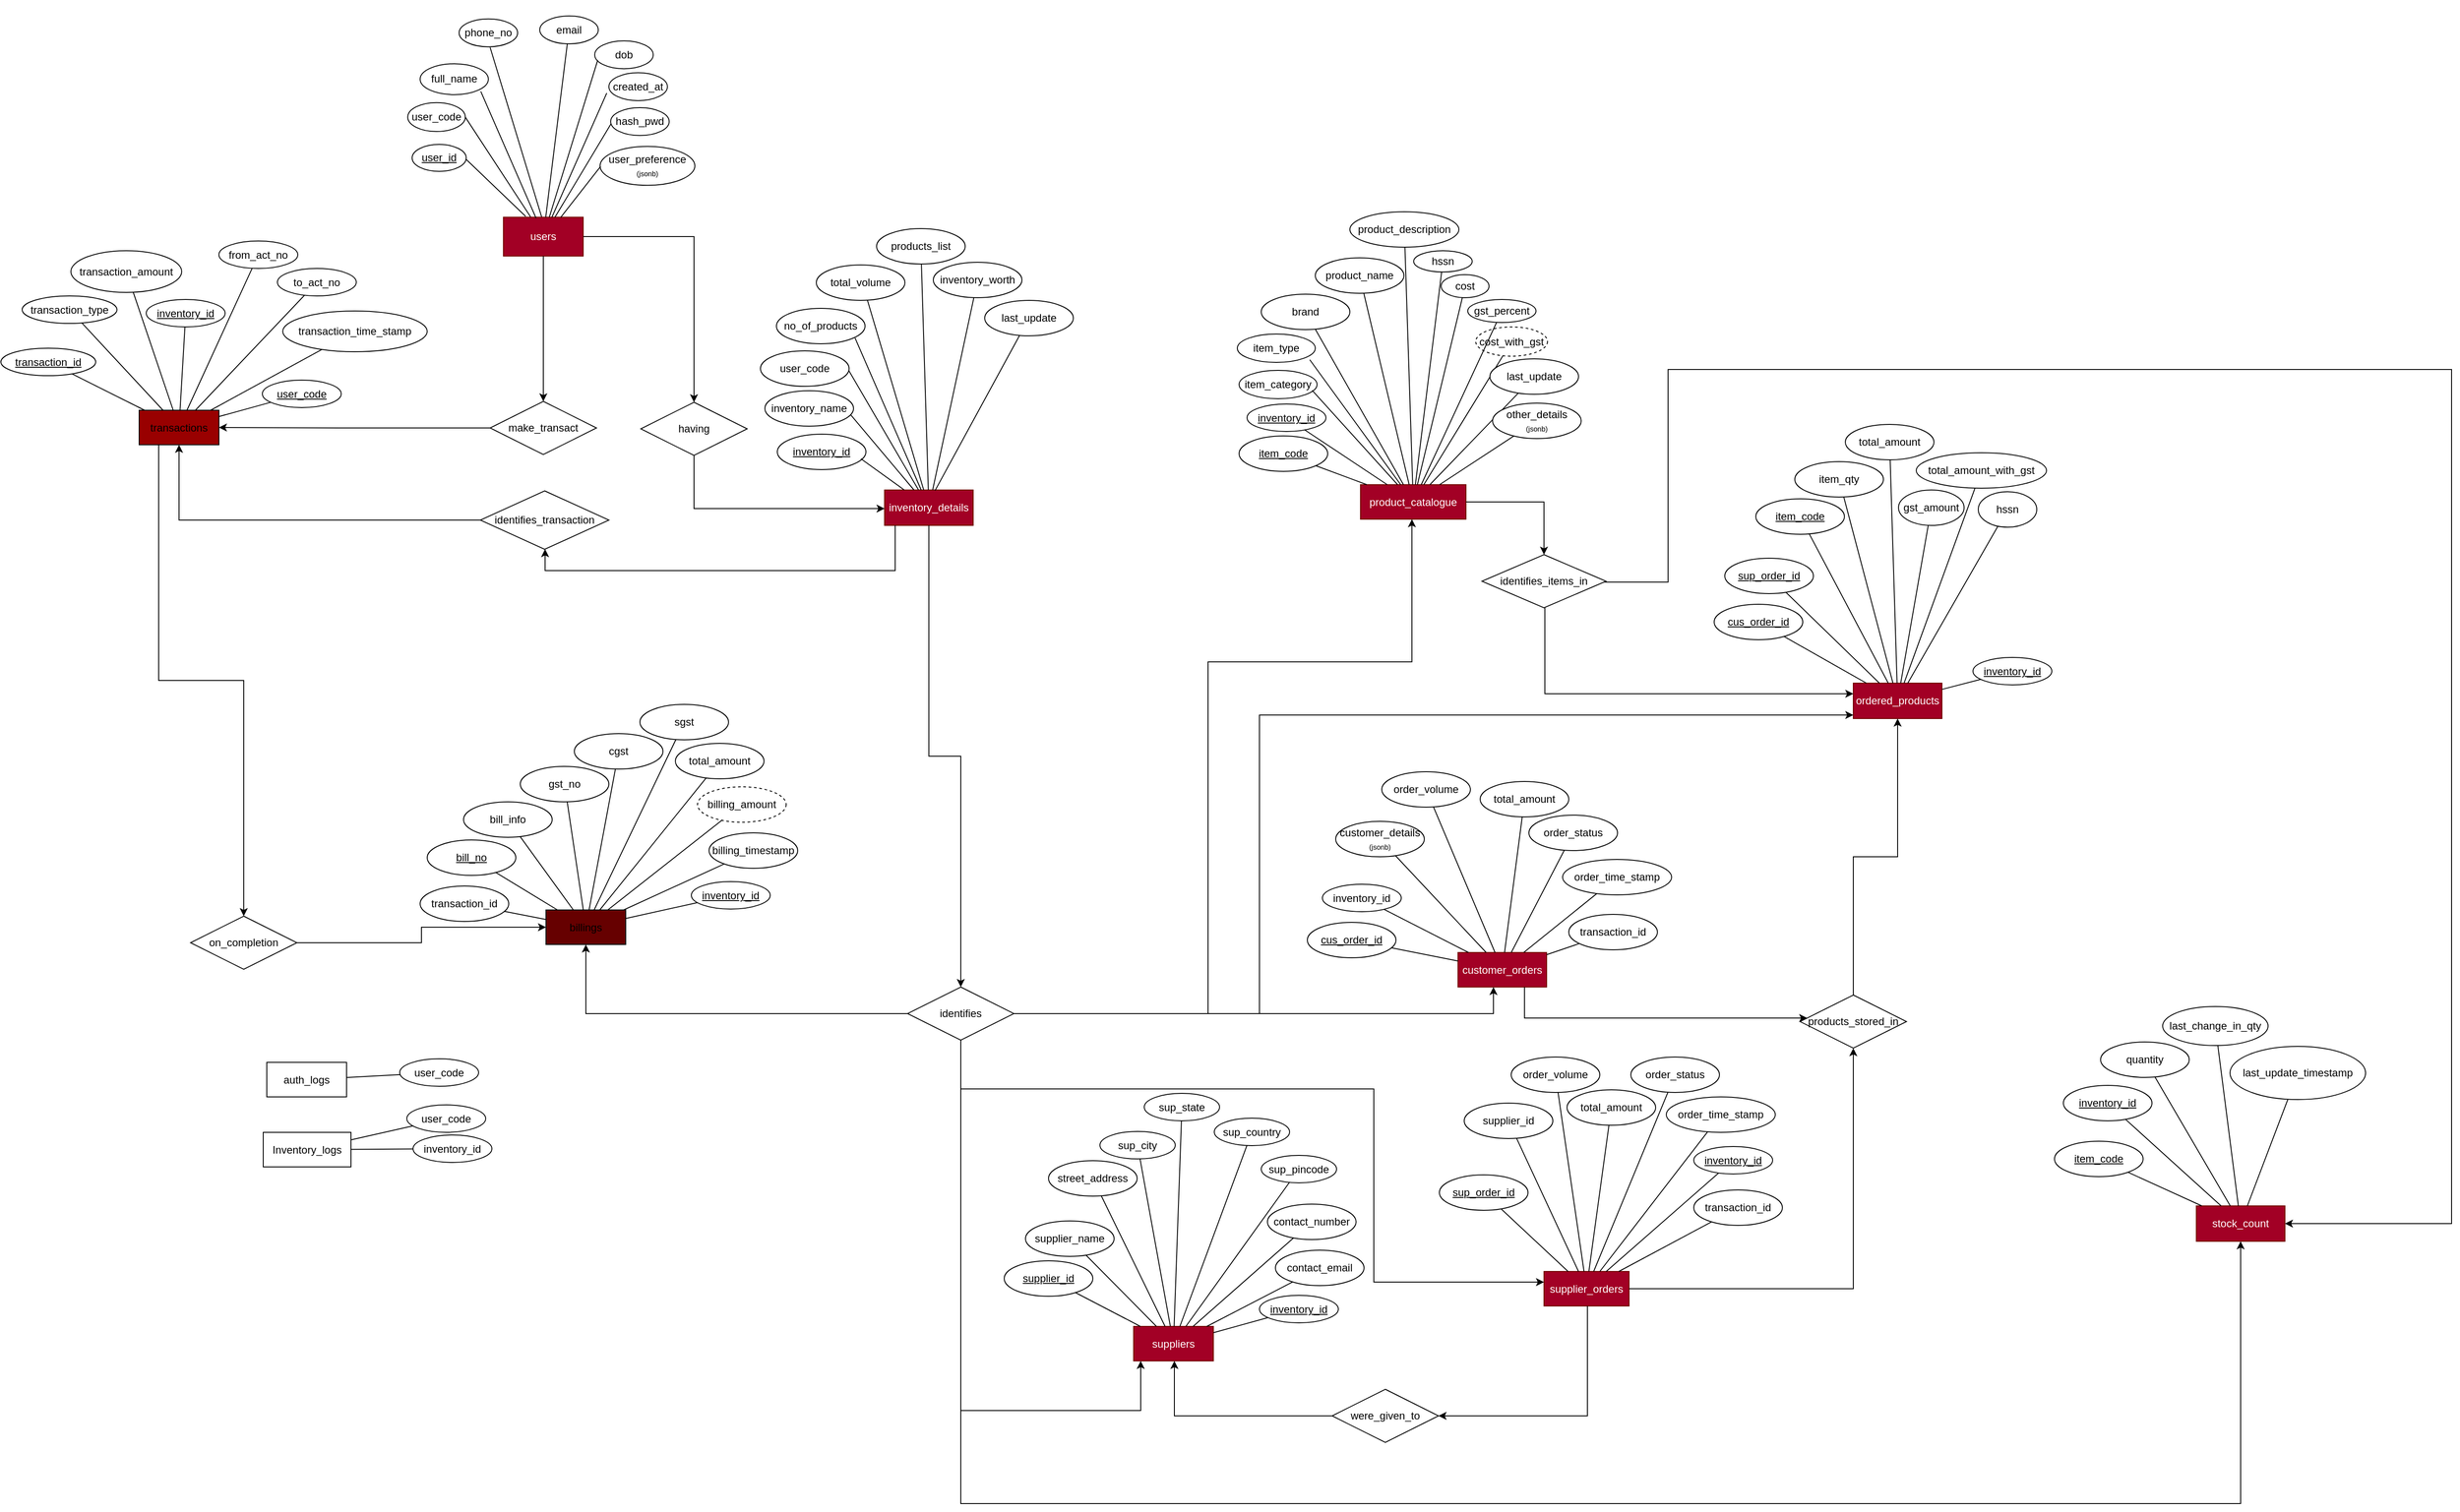 <mxfile>
    <diagram id="N561wu2AL19kLFNyPvYb" name="Page-1">
        <mxGraphModel dx="754" dy="1837" grid="0" gridSize="10" guides="0" tooltips="1" connect="0" arrows="1" fold="1" page="0" pageScale="1" pageWidth="827" pageHeight="1169" background="none" math="0" shadow="0">
            <root>
                <mxCell id="0"/>
                <mxCell id="1" parent="0"/>
                <mxCell id="f6Lb4-4thSL-1vpuTnt4-121" value="Inventory_logs" style="whiteSpace=wrap;html=1;align=center;" parent="1" vertex="1">
                    <mxGeometry x="652" y="101" width="99" height="39" as="geometry"/>
                </mxCell>
                <mxCell id="f6Lb4-4thSL-1vpuTnt4-122" value="auth_logs" style="whiteSpace=wrap;html=1;align=center;" parent="1" vertex="1">
                    <mxGeometry x="656" y="22" width="90" height="39" as="geometry"/>
                </mxCell>
                <mxCell id="f6Lb4-4thSL-1vpuTnt4-187" value="" style="group" parent="1" vertex="1" connectable="0">
                    <mxGeometry x="815" y="-1177" width="324" height="289" as="geometry"/>
                </mxCell>
                <mxCell id="f6Lb4-4thSL-1vpuTnt4-115" value="users" style="whiteSpace=wrap;html=1;align=center;fillColor=#a20025;fontColor=#ffffff;strokeColor=#6F0000;" parent="f6Lb4-4thSL-1vpuTnt4-187" vertex="1">
                    <mxGeometry x="108" y="245.144" width="90" height="43.856" as="geometry"/>
                </mxCell>
                <mxCell id="f6Lb4-4thSL-1vpuTnt4-130" value="&lt;u&gt;user_id&lt;/u&gt;" style="ellipse;whiteSpace=wrap;html=1;align=center;" parent="f6Lb4-4thSL-1vpuTnt4-187" vertex="1">
                    <mxGeometry x="5" y="163.054" width="61" height="30.362" as="geometry"/>
                </mxCell>
                <mxCell id="f6Lb4-4thSL-1vpuTnt4-136" value="" style="endArrow=none;html=1;rounded=0;exitX=0.993;exitY=0.543;exitDx=0;exitDy=0;exitPerimeter=0;entryX=0.279;entryY=-0.02;entryDx=0;entryDy=0;entryPerimeter=0;" parent="f6Lb4-4thSL-1vpuTnt4-187" source="f6Lb4-4thSL-1vpuTnt4-130" target="f6Lb4-4thSL-1vpuTnt4-115" edge="1">
                    <mxGeometry relative="1" as="geometry">
                        <mxPoint x="-35" y="201.288" as="sourcePoint"/>
                        <mxPoint x="244" y="246.268" as="targetPoint"/>
                        <Array as="points"/>
                    </mxGeometry>
                </mxCell>
                <mxCell id="f6Lb4-4thSL-1vpuTnt4-139" value="user_code" style="ellipse;whiteSpace=wrap;html=1;align=center;" parent="f6Lb4-4thSL-1vpuTnt4-187" vertex="1">
                    <mxGeometry y="115.825" width="65" height="32.611" as="geometry"/>
                </mxCell>
                <mxCell id="f6Lb4-4thSL-1vpuTnt4-140" value="full_name" style="ellipse;whiteSpace=wrap;html=1;align=center;" parent="f6Lb4-4thSL-1vpuTnt4-187" vertex="1">
                    <mxGeometry x="14" y="71.969" width="77" height="34.86" as="geometry"/>
                </mxCell>
                <mxCell id="f6Lb4-4thSL-1vpuTnt4-142" value="" style="endArrow=none;html=1;rounded=0;exitX=0.997;exitY=0.494;exitDx=0;exitDy=0;exitPerimeter=0;entryX=0.341;entryY=-0.006;entryDx=0;entryDy=0;entryPerimeter=0;" parent="f6Lb4-4thSL-1vpuTnt4-187" source="f6Lb4-4thSL-1vpuTnt4-139" target="f6Lb4-4thSL-1vpuTnt4-115" edge="1">
                    <mxGeometry relative="1" as="geometry">
                        <mxPoint x="115" y="113.576" as="sourcePoint"/>
                        <mxPoint x="211" y="120.323" as="targetPoint"/>
                        <Array as="points"/>
                    </mxGeometry>
                </mxCell>
                <mxCell id="f6Lb4-4thSL-1vpuTnt4-146" value="" style="endArrow=none;html=1;rounded=0;entryX=0.409;entryY=0.023;entryDx=0;entryDy=0;entryPerimeter=0;exitX=0.889;exitY=0.896;exitDx=0;exitDy=0;exitPerimeter=0;" parent="f6Lb4-4thSL-1vpuTnt4-187" source="f6Lb4-4thSL-1vpuTnt4-140" target="f6Lb4-4thSL-1vpuTnt4-115" edge="1">
                    <mxGeometry relative="1" as="geometry">
                        <mxPoint x="89" y="114.7" as="sourcePoint"/>
                        <mxPoint x="151" y="199.039" as="targetPoint"/>
                        <Array as="points"/>
                    </mxGeometry>
                </mxCell>
                <mxCell id="f6Lb4-4thSL-1vpuTnt4-148" value="phone_no" style="ellipse;whiteSpace=wrap;html=1;align=center;" parent="f6Lb4-4thSL-1vpuTnt4-187" vertex="1">
                    <mxGeometry x="58" y="21.366" width="66" height="31.486" as="geometry"/>
                </mxCell>
                <mxCell id="f6Lb4-4thSL-1vpuTnt4-149" value="dob" style="ellipse;whiteSpace=wrap;html=1;align=center;" parent="f6Lb4-4thSL-1vpuTnt4-187" vertex="1">
                    <mxGeometry x="211" y="46.105" width="66" height="31.486" as="geometry"/>
                </mxCell>
                <mxCell id="f6Lb4-4thSL-1vpuTnt4-150" value="created_at" style="ellipse;whiteSpace=wrap;html=1;align=center;" parent="f6Lb4-4thSL-1vpuTnt4-187" vertex="1">
                    <mxGeometry x="227" y="82.089" width="66" height="31.486" as="geometry"/>
                </mxCell>
                <mxCell id="f6Lb4-4thSL-1vpuTnt4-151" value="hash_pwd" style="ellipse;whiteSpace=wrap;html=1;align=center;" parent="f6Lb4-4thSL-1vpuTnt4-187" vertex="1">
                    <mxGeometry x="229" y="121.447" width="66" height="31.486" as="geometry"/>
                </mxCell>
                <mxCell id="f6Lb4-4thSL-1vpuTnt4-152" value="user_preference&lt;br&gt;&lt;font style=&quot;font-size: 8px;&quot;&gt;(jsonb)&lt;/font&gt;" style="ellipse;whiteSpace=wrap;html=1;align=center;" parent="f6Lb4-4thSL-1vpuTnt4-187" vertex="1">
                    <mxGeometry x="217" y="165.304" width="107" height="43.856" as="geometry"/>
                </mxCell>
                <mxCell id="f6Lb4-4thSL-1vpuTnt4-153" value="email" style="ellipse;whiteSpace=wrap;html=1;align=center;" parent="f6Lb4-4thSL-1vpuTnt4-187" vertex="1">
                    <mxGeometry x="149" y="17.992" width="66" height="31.486" as="geometry"/>
                </mxCell>
                <mxCell id="f6Lb4-4thSL-1vpuTnt4-155" value="" style="endArrow=none;html=1;rounded=0;entryX=0.479;entryY=-0.006;entryDx=0;entryDy=0;entryPerimeter=0;exitX=0.53;exitY=1.02;exitDx=0;exitDy=0;exitPerimeter=0;" parent="f6Lb4-4thSL-1vpuTnt4-187" source="f6Lb4-4thSL-1vpuTnt4-148" target="f6Lb4-4thSL-1vpuTnt4-115" edge="1">
                    <mxGeometry relative="1" as="geometry">
                        <mxPoint x="153" y="29.237" as="sourcePoint"/>
                        <mxPoint x="200" y="168.677" as="targetPoint"/>
                        <Array as="points"/>
                    </mxGeometry>
                </mxCell>
                <mxCell id="f6Lb4-4thSL-1vpuTnt4-156" value="" style="endArrow=none;html=1;rounded=0;" parent="f6Lb4-4thSL-1vpuTnt4-187" source="f6Lb4-4thSL-1vpuTnt4-153" target="f6Lb4-4thSL-1vpuTnt4-115" edge="1">
                    <mxGeometry relative="1" as="geometry">
                        <mxPoint x="130" y="125.946" as="sourcePoint"/>
                        <mxPoint x="181" y="265.385" as="targetPoint"/>
                        <Array as="points"/>
                    </mxGeometry>
                </mxCell>
                <mxCell id="f6Lb4-4thSL-1vpuTnt4-158" value="" style="endArrow=none;html=1;rounded=0;exitX=0.051;exitY=0.694;exitDx=0;exitDy=0;exitPerimeter=0;" parent="f6Lb4-4thSL-1vpuTnt4-187" source="f6Lb4-4thSL-1vpuTnt4-149" target="f6Lb4-4thSL-1vpuTnt4-115" edge="1">
                    <mxGeometry relative="1" as="geometry">
                        <mxPoint x="215" y="61.848" as="sourcePoint"/>
                        <mxPoint x="185" y="219.28" as="targetPoint"/>
                        <Array as="points"/>
                    </mxGeometry>
                </mxCell>
                <mxCell id="f6Lb4-4thSL-1vpuTnt4-159" value="" style="endArrow=none;html=1;rounded=0;exitX=-0.037;exitY=0.73;exitDx=0;exitDy=0;exitPerimeter=0;" parent="f6Lb4-4thSL-1vpuTnt4-187" source="f6Lb4-4thSL-1vpuTnt4-150" target="f6Lb4-4thSL-1vpuTnt4-115" edge="1">
                    <mxGeometry relative="1" as="geometry">
                        <mxPoint x="234" y="85.463" as="sourcePoint"/>
                        <mxPoint x="173" y="228.276" as="targetPoint"/>
                        <Array as="points"/>
                    </mxGeometry>
                </mxCell>
                <mxCell id="f6Lb4-4thSL-1vpuTnt4-160" value="" style="endArrow=none;html=1;rounded=0;exitX=0.008;exitY=0.575;exitDx=0;exitDy=0;exitPerimeter=0;" parent="f6Lb4-4thSL-1vpuTnt4-187" source="f6Lb4-4thSL-1vpuTnt4-151" target="f6Lb4-4thSL-1vpuTnt4-115" edge="1">
                    <mxGeometry relative="1" as="geometry">
                        <mxPoint x="238" y="157.432" as="sourcePoint"/>
                        <mxPoint x="187" y="253.016" as="targetPoint"/>
                        <Array as="points"/>
                    </mxGeometry>
                </mxCell>
                <mxCell id="f6Lb4-4thSL-1vpuTnt4-161" value="" style="endArrow=none;html=1;rounded=0;entryX=0.719;entryY=0.003;entryDx=0;entryDy=0;entryPerimeter=0;exitX=0.006;exitY=0.513;exitDx=0;exitDy=0;exitPerimeter=0;" parent="f6Lb4-4thSL-1vpuTnt4-187" source="f6Lb4-4thSL-1vpuTnt4-152" target="f6Lb4-4thSL-1vpuTnt4-115" edge="1">
                    <mxGeometry relative="1" as="geometry">
                        <mxPoint x="252" y="160.805" as="sourcePoint"/>
                        <mxPoint x="200" y="219.28" as="targetPoint"/>
                        <Array as="points"/>
                    </mxGeometry>
                </mxCell>
                <mxCell id="f6Lb4-4thSL-1vpuTnt4-189" value="" style="group" parent="1" vertex="1" connectable="0">
                    <mxGeometry x="1213" y="-919" width="353" height="335" as="geometry"/>
                </mxCell>
                <mxCell id="f6Lb4-4thSL-1vpuTnt4-116" value="inventory_details" style="whiteSpace=wrap;html=1;align=center;fillColor=#a20025;fontColor=#ffffff;strokeColor=#6F0000;" parent="f6Lb4-4thSL-1vpuTnt4-189" vertex="1">
                    <mxGeometry x="140" y="295" width="100" height="40" as="geometry"/>
                </mxCell>
                <mxCell id="f6Lb4-4thSL-1vpuTnt4-163" value="inventory_id" style="ellipse;whiteSpace=wrap;html=1;align=center;fontStyle=4;" parent="f6Lb4-4thSL-1vpuTnt4-189" vertex="1">
                    <mxGeometry x="19" y="232" width="100" height="40" as="geometry"/>
                </mxCell>
                <mxCell id="f6Lb4-4thSL-1vpuTnt4-164" value="" style="endArrow=none;html=1;rounded=0;exitX=0.943;exitY=0.694;exitDx=0;exitDy=0;exitPerimeter=0;" parent="f6Lb4-4thSL-1vpuTnt4-189" source="f6Lb4-4thSL-1vpuTnt4-163" target="f6Lb4-4thSL-1vpuTnt4-116" edge="1">
                    <mxGeometry relative="1" as="geometry">
                        <mxPoint x="112" y="245" as="sourcePoint"/>
                        <mxPoint x="272" y="245" as="targetPoint"/>
                    </mxGeometry>
                </mxCell>
                <mxCell id="f6Lb4-4thSL-1vpuTnt4-166" value="" style="endArrow=none;html=1;rounded=0;exitX=0.963;exitY=0.664;exitDx=0;exitDy=0;exitPerimeter=0;" parent="f6Lb4-4thSL-1vpuTnt4-189" source="f6Lb4-4thSL-1vpuTnt4-170" target="f6Lb4-4thSL-1vpuTnt4-116" edge="1">
                    <mxGeometry relative="1" as="geometry">
                        <mxPoint x="98.3" y="205.56" as="sourcePoint"/>
                        <mxPoint x="198" y="307" as="targetPoint"/>
                    </mxGeometry>
                </mxCell>
                <mxCell id="f6Lb4-4thSL-1vpuTnt4-168" value="" style="endArrow=none;html=1;rounded=0;exitX=0.977;exitY=0.472;exitDx=0;exitDy=0;exitPerimeter=0;" parent="f6Lb4-4thSL-1vpuTnt4-189" source="f6Lb4-4thSL-1vpuTnt4-174" target="f6Lb4-4thSL-1vpuTnt4-116" edge="1">
                    <mxGeometry relative="1" as="geometry">
                        <mxPoint x="128.7" y="146.88" as="sourcePoint"/>
                        <mxPoint x="233" y="237" as="targetPoint"/>
                    </mxGeometry>
                </mxCell>
                <mxCell id="f6Lb4-4thSL-1vpuTnt4-171" value="" style="endArrow=none;html=1;rounded=0;exitX=0.963;exitY=0.664;exitDx=0;exitDy=0;exitPerimeter=0;" parent="f6Lb4-4thSL-1vpuTnt4-189" target="f6Lb4-4thSL-1vpuTnt4-170" edge="1">
                    <mxGeometry relative="1" as="geometry">
                        <mxPoint x="98.3" y="205.56" as="sourcePoint"/>
                        <mxPoint x="173" y="295" as="targetPoint"/>
                    </mxGeometry>
                </mxCell>
                <mxCell id="f6Lb4-4thSL-1vpuTnt4-170" value="inventory_name" style="ellipse;whiteSpace=wrap;html=1;align=center;" parent="f6Lb4-4thSL-1vpuTnt4-189" vertex="1">
                    <mxGeometry x="5" y="183" width="100" height="40" as="geometry"/>
                </mxCell>
                <mxCell id="f6Lb4-4thSL-1vpuTnt4-174" value="user_code" style="ellipse;whiteSpace=wrap;html=1;align=center;" parent="f6Lb4-4thSL-1vpuTnt4-189" vertex="1">
                    <mxGeometry y="138" width="100" height="40" as="geometry"/>
                </mxCell>
                <mxCell id="f6Lb4-4thSL-1vpuTnt4-176" value="" style="endArrow=none;html=1;rounded=0;exitX=0.887;exitY=0.836;exitDx=0;exitDy=0;exitPerimeter=0;" parent="f6Lb4-4thSL-1vpuTnt4-189" source="f6Lb4-4thSL-1vpuTnt4-177" target="f6Lb4-4thSL-1vpuTnt4-116" edge="1">
                    <mxGeometry relative="1" as="geometry">
                        <mxPoint x="140.3" y="114.56" as="sourcePoint"/>
                        <mxPoint x="215" y="204" as="targetPoint"/>
                    </mxGeometry>
                </mxCell>
                <mxCell id="f6Lb4-4thSL-1vpuTnt4-177" value="no_of_products" style="ellipse;whiteSpace=wrap;html=1;align=center;" parent="f6Lb4-4thSL-1vpuTnt4-189" vertex="1">
                    <mxGeometry x="18" y="90" width="100" height="40" as="geometry"/>
                </mxCell>
                <mxCell id="f6Lb4-4thSL-1vpuTnt4-179" value="" style="endArrow=none;html=1;rounded=0;exitX=0.574;exitY=0.972;exitDx=0;exitDy=0;exitPerimeter=0;entryX=0.442;entryY=0.003;entryDx=0;entryDy=0;entryPerimeter=0;" parent="f6Lb4-4thSL-1vpuTnt4-189" source="f6Lb4-4thSL-1vpuTnt4-180" target="f6Lb4-4thSL-1vpuTnt4-116" edge="1">
                    <mxGeometry relative="1" as="geometry">
                        <mxPoint x="191.3" y="73.56" as="sourcePoint"/>
                        <mxPoint x="232" y="254" as="targetPoint"/>
                    </mxGeometry>
                </mxCell>
                <mxCell id="f6Lb4-4thSL-1vpuTnt4-180" value="total_volume" style="ellipse;whiteSpace=wrap;html=1;align=center;" parent="f6Lb4-4thSL-1vpuTnt4-189" vertex="1">
                    <mxGeometry x="63" y="41" width="100" height="40" as="geometry"/>
                </mxCell>
                <mxCell id="f6Lb4-4thSL-1vpuTnt4-181" value="" style="endArrow=none;html=1;rounded=0;" parent="f6Lb4-4thSL-1vpuTnt4-189" source="f6Lb4-4thSL-1vpuTnt4-182" target="f6Lb4-4thSL-1vpuTnt4-116" edge="1">
                    <mxGeometry relative="1" as="geometry">
                        <mxPoint x="257.3" y="36.56" as="sourcePoint"/>
                        <mxPoint x="250" y="258" as="targetPoint"/>
                    </mxGeometry>
                </mxCell>
                <mxCell id="f6Lb4-4thSL-1vpuTnt4-182" value="products_list" style="ellipse;whiteSpace=wrap;html=1;align=center;" parent="f6Lb4-4thSL-1vpuTnt4-189" vertex="1">
                    <mxGeometry x="131" width="100" height="40" as="geometry"/>
                </mxCell>
                <mxCell id="f6Lb4-4thSL-1vpuTnt4-183" value="" style="endArrow=none;html=1;rounded=0;" parent="f6Lb4-4thSL-1vpuTnt4-189" source="f6Lb4-4thSL-1vpuTnt4-184" target="f6Lb4-4thSL-1vpuTnt4-116" edge="1">
                    <mxGeometry relative="1" as="geometry">
                        <mxPoint x="331.3" y="67.56" as="sourcePoint"/>
                        <mxPoint x="255.372" y="316" as="targetPoint"/>
                    </mxGeometry>
                </mxCell>
                <mxCell id="f6Lb4-4thSL-1vpuTnt4-184" value="inventory_worth" style="ellipse;whiteSpace=wrap;html=1;align=center;" parent="f6Lb4-4thSL-1vpuTnt4-189" vertex="1">
                    <mxGeometry x="195" y="38" width="100" height="40" as="geometry"/>
                </mxCell>
                <mxCell id="f6Lb4-4thSL-1vpuTnt4-185" value="" style="endArrow=none;html=1;rounded=0;entryX=0.57;entryY=0.017;entryDx=0;entryDy=0;entryPerimeter=0;" parent="f6Lb4-4thSL-1vpuTnt4-189" source="f6Lb4-4thSL-1vpuTnt4-186" target="f6Lb4-4thSL-1vpuTnt4-116" edge="1">
                    <mxGeometry relative="1" as="geometry">
                        <mxPoint x="389.3" y="110.56" as="sourcePoint"/>
                        <mxPoint x="250" y="329.76" as="targetPoint"/>
                    </mxGeometry>
                </mxCell>
                <mxCell id="f6Lb4-4thSL-1vpuTnt4-186" value="last_update" style="ellipse;whiteSpace=wrap;html=1;align=center;" parent="f6Lb4-4thSL-1vpuTnt4-189" vertex="1">
                    <mxGeometry x="253" y="81" width="100" height="40" as="geometry"/>
                </mxCell>
                <mxCell id="WDstANngcAevgCWSg9io-105" value="user_code" style="ellipse;whiteSpace=wrap;html=1;align=center;" parent="1" vertex="1">
                    <mxGeometry x="814" y="70" width="89" height="31" as="geometry"/>
                </mxCell>
                <mxCell id="WDstANngcAevgCWSg9io-106" value="" style="endArrow=none;html=1;rounded=0;" parent="1" source="WDstANngcAevgCWSg9io-105" target="f6Lb4-4thSL-1vpuTnt4-121" edge="1">
                    <mxGeometry relative="1" as="geometry">
                        <mxPoint x="550" y="-245" as="sourcePoint"/>
                        <mxPoint x="762" y="112" as="targetPoint"/>
                    </mxGeometry>
                </mxCell>
                <mxCell id="WDstANngcAevgCWSg9io-107" value="user_code" style="ellipse;whiteSpace=wrap;html=1;align=center;" parent="1" vertex="1">
                    <mxGeometry x="806" y="18" width="89" height="31" as="geometry"/>
                </mxCell>
                <mxCell id="WDstANngcAevgCWSg9io-108" value="" style="endArrow=none;html=1;rounded=0;" parent="1" source="WDstANngcAevgCWSg9io-107" target="f6Lb4-4thSL-1vpuTnt4-122" edge="1">
                    <mxGeometry relative="1" as="geometry">
                        <mxPoint x="549" y="-326" as="sourcePoint"/>
                        <mxPoint x="761" y="31" as="targetPoint"/>
                    </mxGeometry>
                </mxCell>
                <mxCell id="WDstANngcAevgCWSg9io-121" value="inventory_id" style="ellipse;whiteSpace=wrap;html=1;align=center;" parent="1" vertex="1">
                    <mxGeometry x="821" y="104" width="89" height="31" as="geometry"/>
                </mxCell>
                <mxCell id="WDstANngcAevgCWSg9io-122" value="" style="endArrow=none;html=1;rounded=0;" parent="1" source="WDstANngcAevgCWSg9io-121" target="f6Lb4-4thSL-1vpuTnt4-121" edge="1">
                    <mxGeometry relative="1" as="geometry">
                        <mxPoint x="557" y="-211" as="sourcePoint"/>
                        <mxPoint x="764" y="118" as="targetPoint"/>
                    </mxGeometry>
                </mxCell>
                <mxCell id="fdI8o_jDZppDpGcbBIDu-5" value="" style="group" parent="1" vertex="1" connectable="0">
                    <mxGeometry x="356" y="-905" width="481" height="230" as="geometry"/>
                </mxCell>
                <mxCell id="f6Lb4-4thSL-1vpuTnt4-117" value="transactions" style="whiteSpace=wrap;html=1;align=center;fillColor=#990000;" parent="fdI8o_jDZppDpGcbBIDu-5" vertex="1">
                    <mxGeometry x="156" y="191" width="90" height="39" as="geometry"/>
                </mxCell>
                <mxCell id="WDstANngcAevgCWSg9io-109" value="&lt;u&gt;user_code&lt;/u&gt;" style="ellipse;whiteSpace=wrap;html=1;align=center;" parent="fdI8o_jDZppDpGcbBIDu-5" vertex="1">
                    <mxGeometry x="295" y="157" width="89" height="31" as="geometry"/>
                </mxCell>
                <mxCell id="WDstANngcAevgCWSg9io-110" value="" style="endArrow=none;html=1;rounded=0;" parent="fdI8o_jDZppDpGcbBIDu-5" source="WDstANngcAevgCWSg9io-109" target="f6Lb4-4thSL-1vpuTnt4-117" edge="1">
                    <mxGeometry relative="1" as="geometry">
                        <mxPoint x="66" y="-165" as="sourcePoint"/>
                        <mxPoint x="278" y="192" as="targetPoint"/>
                    </mxGeometry>
                </mxCell>
                <mxCell id="WDstANngcAevgCWSg9io-119" value="&lt;u&gt;inventory_id&lt;/u&gt;" style="ellipse;whiteSpace=wrap;html=1;align=center;" parent="fdI8o_jDZppDpGcbBIDu-5" vertex="1">
                    <mxGeometry x="164" y="66" width="89" height="31" as="geometry"/>
                </mxCell>
                <mxCell id="WDstANngcAevgCWSg9io-120" value="" style="endArrow=none;html=1;rounded=0;" parent="fdI8o_jDZppDpGcbBIDu-5" source="WDstANngcAevgCWSg9io-119" target="f6Lb4-4thSL-1vpuTnt4-117" edge="1">
                    <mxGeometry relative="1" as="geometry">
                        <mxPoint x="39" y="-118" as="sourcePoint"/>
                        <mxPoint x="251" y="239" as="targetPoint"/>
                    </mxGeometry>
                </mxCell>
                <mxCell id="WDstANngcAevgCWSg9io-123" value="&lt;u&gt;transaction_id&lt;/u&gt;" style="ellipse;whiteSpace=wrap;html=1;align=center;" parent="fdI8o_jDZppDpGcbBIDu-5" vertex="1">
                    <mxGeometry y="121" width="107" height="31" as="geometry"/>
                </mxCell>
                <mxCell id="WDstANngcAevgCWSg9io-124" value="" style="endArrow=none;html=1;rounded=0;" parent="fdI8o_jDZppDpGcbBIDu-5" source="WDstANngcAevgCWSg9io-123" target="f6Lb4-4thSL-1vpuTnt4-117" edge="1">
                    <mxGeometry relative="1" as="geometry">
                        <mxPoint x="-183" y="-215" as="sourcePoint"/>
                        <mxPoint x="24" y="114" as="targetPoint"/>
                    </mxGeometry>
                </mxCell>
                <mxCell id="WDstANngcAevgCWSg9io-125" value="transaction_type" style="ellipse;whiteSpace=wrap;html=1;align=center;" parent="fdI8o_jDZppDpGcbBIDu-5" vertex="1">
                    <mxGeometry x="24" y="62" width="107" height="31" as="geometry"/>
                </mxCell>
                <mxCell id="WDstANngcAevgCWSg9io-126" value="" style="endArrow=none;html=1;rounded=0;" parent="fdI8o_jDZppDpGcbBIDu-5" source="WDstANngcAevgCWSg9io-125" target="f6Lb4-4thSL-1vpuTnt4-117" edge="1">
                    <mxGeometry relative="1" as="geometry">
                        <mxPoint x="-173" y="-205" as="sourcePoint"/>
                        <mxPoint x="194" y="201" as="targetPoint"/>
                    </mxGeometry>
                </mxCell>
                <mxCell id="WDstANngcAevgCWSg9io-127" value="transaction_amount" style="ellipse;whiteSpace=wrap;html=1;align=center;" parent="fdI8o_jDZppDpGcbBIDu-5" vertex="1">
                    <mxGeometry x="79" y="11" width="125" height="47" as="geometry"/>
                </mxCell>
                <mxCell id="WDstANngcAevgCWSg9io-128" value="" style="endArrow=none;html=1;rounded=0;" parent="fdI8o_jDZppDpGcbBIDu-5" source="WDstANngcAevgCWSg9io-127" target="f6Lb4-4thSL-1vpuTnt4-117" edge="1">
                    <mxGeometry relative="1" as="geometry">
                        <mxPoint x="-113" y="-271" as="sourcePoint"/>
                        <mxPoint x="254" y="135" as="targetPoint"/>
                    </mxGeometry>
                </mxCell>
                <mxCell id="WDstANngcAevgCWSg9io-131" value="from_act_no" style="ellipse;whiteSpace=wrap;html=1;align=center;" parent="fdI8o_jDZppDpGcbBIDu-5" vertex="1">
                    <mxGeometry x="246" width="89" height="31" as="geometry"/>
                </mxCell>
                <mxCell id="WDstANngcAevgCWSg9io-132" value="to_act_no" style="ellipse;whiteSpace=wrap;html=1;align=center;" parent="fdI8o_jDZppDpGcbBIDu-5" vertex="1">
                    <mxGeometry x="312" y="31" width="89" height="31" as="geometry"/>
                </mxCell>
                <mxCell id="WDstANngcAevgCWSg9io-133" value="" style="endArrow=none;html=1;rounded=0;" parent="fdI8o_jDZppDpGcbBIDu-5" source="WDstANngcAevgCWSg9io-131" target="f6Lb4-4thSL-1vpuTnt4-117" edge="1">
                    <mxGeometry relative="1" as="geometry">
                        <mxPoint x="233" y="6" as="sourcePoint"/>
                        <mxPoint x="213" y="201" as="targetPoint"/>
                    </mxGeometry>
                </mxCell>
                <mxCell id="WDstANngcAevgCWSg9io-134" value="" style="endArrow=none;html=1;rounded=0;" parent="fdI8o_jDZppDpGcbBIDu-5" source="WDstANngcAevgCWSg9io-132" target="f6Lb4-4thSL-1vpuTnt4-117" edge="1">
                    <mxGeometry relative="1" as="geometry">
                        <mxPoint x="301" y="53" as="sourcePoint"/>
                        <mxPoint x="221" y="201" as="targetPoint"/>
                    </mxGeometry>
                </mxCell>
                <mxCell id="WDstANngcAevgCWSg9io-136" value="transaction_time_stamp" style="ellipse;whiteSpace=wrap;html=1;align=center;" parent="fdI8o_jDZppDpGcbBIDu-5" vertex="1">
                    <mxGeometry x="318" y="79" width="163" height="46" as="geometry"/>
                </mxCell>
                <mxCell id="WDstANngcAevgCWSg9io-137" value="" style="endArrow=none;html=1;rounded=0;" parent="fdI8o_jDZppDpGcbBIDu-5" source="WDstANngcAevgCWSg9io-136" target="f6Lb4-4thSL-1vpuTnt4-117" edge="1">
                    <mxGeometry relative="1" as="geometry">
                        <mxPoint x="326" y="96" as="sourcePoint"/>
                        <mxPoint x="243" y="234" as="targetPoint"/>
                    </mxGeometry>
                </mxCell>
                <mxCell id="fdI8o_jDZppDpGcbBIDu-6" value="" style="group" parent="1" vertex="1" connectable="0">
                    <mxGeometry x="1477" y="140" width="417" height="219" as="geometry"/>
                </mxCell>
                <mxCell id="f6Lb4-4thSL-1vpuTnt4-119" value="suppliers" style="whiteSpace=wrap;html=1;align=center;fillColor=#a20025;fontColor=#ffffff;strokeColor=#6F0000;" parent="fdI8o_jDZppDpGcbBIDu-6" vertex="1">
                    <mxGeometry x="157" y="180" width="90" height="39" as="geometry"/>
                </mxCell>
                <mxCell id="WDstANngcAevgCWSg9io-84" value="supplier_name" style="ellipse;whiteSpace=wrap;html=1;align=center;" parent="fdI8o_jDZppDpGcbBIDu-6" vertex="1">
                    <mxGeometry x="35" y="61" width="100" height="40" as="geometry"/>
                </mxCell>
                <mxCell id="WDstANngcAevgCWSg9io-85" value="supplier_id" style="ellipse;whiteSpace=wrap;html=1;align=center;fontStyle=4;" parent="fdI8o_jDZppDpGcbBIDu-6" vertex="1">
                    <mxGeometry x="11" y="106" width="100" height="40" as="geometry"/>
                </mxCell>
                <mxCell id="WDstANngcAevgCWSg9io-88" value="contact_number" style="ellipse;whiteSpace=wrap;html=1;align=center;" parent="fdI8o_jDZppDpGcbBIDu-6" vertex="1">
                    <mxGeometry x="308" y="42" width="100" height="40" as="geometry"/>
                </mxCell>
                <mxCell id="WDstANngcAevgCWSg9io-103" value="&lt;u&gt;inventory_id&lt;/u&gt;" style="ellipse;whiteSpace=wrap;html=1;align=center;" parent="fdI8o_jDZppDpGcbBIDu-6" vertex="1">
                    <mxGeometry x="299" y="145" width="89" height="31" as="geometry"/>
                </mxCell>
                <mxCell id="WDstANngcAevgCWSg9io-104" value="" style="endArrow=none;html=1;rounded=0;" parent="fdI8o_jDZppDpGcbBIDu-6" source="WDstANngcAevgCWSg9io-103" target="f6Lb4-4thSL-1vpuTnt4-119" edge="1">
                    <mxGeometry relative="1" as="geometry">
                        <mxPoint x="35" y="-170" as="sourcePoint"/>
                        <mxPoint x="260" y="175" as="targetPoint"/>
                    </mxGeometry>
                </mxCell>
                <mxCell id="WDstANngcAevgCWSg9io-113" value="" style="endArrow=none;html=1;rounded=0;" parent="fdI8o_jDZppDpGcbBIDu-6" source="WDstANngcAevgCWSg9io-88" target="f6Lb4-4thSL-1vpuTnt4-119" edge="1">
                    <mxGeometry relative="1" as="geometry">
                        <mxPoint x="326" y="131" as="sourcePoint"/>
                        <mxPoint x="240" y="190" as="targetPoint"/>
                    </mxGeometry>
                </mxCell>
                <mxCell id="WDstANngcAevgCWSg9io-115" value="" style="endArrow=none;html=1;rounded=0;" parent="fdI8o_jDZppDpGcbBIDu-6" source="WDstANngcAevgCWSg9io-84" target="f6Lb4-4thSL-1vpuTnt4-119" edge="1">
                    <mxGeometry relative="1" as="geometry">
                        <mxPoint x="209" y="53" as="sourcePoint"/>
                        <mxPoint x="212" y="190" as="targetPoint"/>
                    </mxGeometry>
                </mxCell>
                <mxCell id="WDstANngcAevgCWSg9io-116" value="" style="endArrow=none;html=1;rounded=0;" parent="fdI8o_jDZppDpGcbBIDu-6" source="WDstANngcAevgCWSg9io-85" target="f6Lb4-4thSL-1vpuTnt4-119" edge="1">
                    <mxGeometry relative="1" as="geometry">
                        <mxPoint x="127" y="89" as="sourcePoint"/>
                        <mxPoint x="198" y="190" as="targetPoint"/>
                    </mxGeometry>
                </mxCell>
                <mxCell id="-zDeC7uoWPKwi14UG9ot-3" value="street_address" style="ellipse;whiteSpace=wrap;html=1;align=center;" parent="fdI8o_jDZppDpGcbBIDu-6" vertex="1">
                    <mxGeometry x="61" y="-7" width="100" height="40" as="geometry"/>
                </mxCell>
                <mxCell id="-zDeC7uoWPKwi14UG9ot-5" value="" style="endArrow=none;html=1;rounded=0;" parent="fdI8o_jDZppDpGcbBIDu-6" source="-zDeC7uoWPKwi14UG9ot-3" target="f6Lb4-4thSL-1vpuTnt4-119" edge="1">
                    <mxGeometry relative="1" as="geometry">
                        <mxPoint x="97" y="97" as="sourcePoint"/>
                        <mxPoint x="192" y="190" as="targetPoint"/>
                    </mxGeometry>
                </mxCell>
                <mxCell id="-zDeC7uoWPKwi14UG9ot-13" value="sup_pincode" style="ellipse;whiteSpace=wrap;html=1;align=center;" parent="fdI8o_jDZppDpGcbBIDu-6" vertex="1">
                    <mxGeometry x="301" y="-13" width="85" height="31" as="geometry"/>
                </mxCell>
                <mxCell id="-zDeC7uoWPKwi14UG9ot-15" value="" style="endArrow=none;html=1;rounded=0;" parent="fdI8o_jDZppDpGcbBIDu-6" source="-zDeC7uoWPKwi14UG9ot-13" target="f6Lb4-4thSL-1vpuTnt4-119" edge="1">
                    <mxGeometry relative="1" as="geometry">
                        <mxPoint x="311" y="-24" as="sourcePoint"/>
                        <mxPoint x="389" y="176" as="targetPoint"/>
                    </mxGeometry>
                </mxCell>
                <mxCell id="WDstANngcAevgCWSg9io-87" value="contact_email" style="ellipse;whiteSpace=wrap;html=1;align=center;" parent="fdI8o_jDZppDpGcbBIDu-6" vertex="1">
                    <mxGeometry x="317" y="94" width="100" height="40" as="geometry"/>
                </mxCell>
                <mxCell id="WDstANngcAevgCWSg9io-111" value="" style="endArrow=none;html=1;rounded=0;" parent="fdI8o_jDZppDpGcbBIDu-6" source="WDstANngcAevgCWSg9io-87" target="f6Lb4-4thSL-1vpuTnt4-119" edge="1">
                    <mxGeometry relative="1" as="geometry">
                        <mxPoint x="271" y="131" as="sourcePoint"/>
                        <mxPoint x="210" y="148" as="targetPoint"/>
                    </mxGeometry>
                </mxCell>
                <mxCell id="fdI8o_jDZppDpGcbBIDu-7" value="" style="group;fillColor=none;" parent="1" vertex="1" connectable="0">
                    <mxGeometry x="807" y="-382" width="448" height="281" as="geometry"/>
                </mxCell>
                <mxCell id="f6Lb4-4thSL-1vpuTnt4-118" value="billings" style="whiteSpace=wrap;html=1;align=center;fillColor=#660000;" parent="fdI8o_jDZppDpGcbBIDu-7" vertex="1">
                    <mxGeometry x="164" y="232" width="90" height="39" as="geometry"/>
                </mxCell>
                <mxCell id="WDstANngcAevgCWSg9io-57" value="bill_no" style="ellipse;whiteSpace=wrap;html=1;align=center;fontStyle=4;" parent="fdI8o_jDZppDpGcbBIDu-7" vertex="1">
                    <mxGeometry x="30" y="153" width="100" height="40" as="geometry"/>
                </mxCell>
                <mxCell id="WDstANngcAevgCWSg9io-58" value="" style="endArrow=none;html=1;rounded=0;" parent="fdI8o_jDZppDpGcbBIDu-7" source="WDstANngcAevgCWSg9io-57" target="f6Lb4-4thSL-1vpuTnt4-118" edge="1">
                    <mxGeometry relative="1" as="geometry">
                        <mxPoint x="194" y="-6" as="sourcePoint"/>
                        <mxPoint x="354" y="-6" as="targetPoint"/>
                    </mxGeometry>
                </mxCell>
                <mxCell id="WDstANngcAevgCWSg9io-60" value="" style="endArrow=none;html=1;rounded=0;" parent="fdI8o_jDZppDpGcbBIDu-7" source="WDstANngcAevgCWSg9io-61" target="f6Lb4-4thSL-1vpuTnt4-118" edge="1">
                    <mxGeometry relative="1" as="geometry">
                        <mxPoint x="103.972" y="142.663" as="sourcePoint"/>
                        <mxPoint x="227" y="180" as="targetPoint"/>
                    </mxGeometry>
                </mxCell>
                <mxCell id="WDstANngcAevgCWSg9io-62" value="" style="endArrow=none;html=1;rounded=0;" parent="fdI8o_jDZppDpGcbBIDu-7" target="WDstANngcAevgCWSg9io-61" edge="1">
                    <mxGeometry relative="1" as="geometry">
                        <mxPoint x="103.972" y="142.663" as="sourcePoint"/>
                        <mxPoint x="190" y="232" as="targetPoint"/>
                    </mxGeometry>
                </mxCell>
                <mxCell id="WDstANngcAevgCWSg9io-61" value="bill_info" style="ellipse;whiteSpace=wrap;html=1;align=center;" parent="fdI8o_jDZppDpGcbBIDu-7" vertex="1">
                    <mxGeometry x="71" y="110" width="100" height="40" as="geometry"/>
                </mxCell>
                <mxCell id="WDstANngcAevgCWSg9io-63" value="" style="endArrow=none;html=1;rounded=0;" parent="fdI8o_jDZppDpGcbBIDu-7" source="WDstANngcAevgCWSg9io-64" target="f6Lb4-4thSL-1vpuTnt4-118" edge="1">
                    <mxGeometry relative="1" as="geometry">
                        <mxPoint x="138.972" y="106.663" as="sourcePoint"/>
                        <mxPoint x="224" y="196" as="targetPoint"/>
                    </mxGeometry>
                </mxCell>
                <mxCell id="WDstANngcAevgCWSg9io-64" value="gst_no" style="ellipse;whiteSpace=wrap;html=1;align=center;" parent="fdI8o_jDZppDpGcbBIDu-7" vertex="1">
                    <mxGeometry x="135" y="70" width="100" height="40" as="geometry"/>
                </mxCell>
                <mxCell id="WDstANngcAevgCWSg9io-65" value="" style="endArrow=none;html=1;rounded=0;" parent="fdI8o_jDZppDpGcbBIDu-7" source="WDstANngcAevgCWSg9io-66" target="f6Lb4-4thSL-1vpuTnt4-118" edge="1">
                    <mxGeometry relative="1" as="geometry">
                        <mxPoint x="148.972" y="116.663" as="sourcePoint"/>
                        <mxPoint x="210" y="242" as="targetPoint"/>
                    </mxGeometry>
                </mxCell>
                <mxCell id="WDstANngcAevgCWSg9io-66" value="sgst" style="ellipse;whiteSpace=wrap;html=1;align=center;" parent="fdI8o_jDZppDpGcbBIDu-7" vertex="1">
                    <mxGeometry x="270" width="100" height="40" as="geometry"/>
                </mxCell>
                <mxCell id="WDstANngcAevgCWSg9io-67" value="" style="endArrow=none;html=1;rounded=0;" parent="fdI8o_jDZppDpGcbBIDu-7" source="WDstANngcAevgCWSg9io-68" target="f6Lb4-4thSL-1vpuTnt4-118" edge="1">
                    <mxGeometry relative="1" as="geometry">
                        <mxPoint x="319.972" y="92.663" as="sourcePoint"/>
                        <mxPoint x="381" y="218" as="targetPoint"/>
                    </mxGeometry>
                </mxCell>
                <mxCell id="WDstANngcAevgCWSg9io-68" value="cgst" style="ellipse;whiteSpace=wrap;html=1;align=center;" parent="fdI8o_jDZppDpGcbBIDu-7" vertex="1">
                    <mxGeometry x="196" y="33" width="100" height="40" as="geometry"/>
                </mxCell>
                <mxCell id="WDstANngcAevgCWSg9io-71" value="" style="endArrow=none;html=1;rounded=0;" parent="fdI8o_jDZppDpGcbBIDu-7" source="WDstANngcAevgCWSg9io-72" target="f6Lb4-4thSL-1vpuTnt4-118" edge="1">
                    <mxGeometry relative="1" as="geometry">
                        <mxPoint x="334.972" y="204.663" as="sourcePoint"/>
                        <mxPoint x="396" y="330" as="targetPoint"/>
                    </mxGeometry>
                </mxCell>
                <mxCell id="WDstANngcAevgCWSg9io-72" value="total_amount" style="ellipse;whiteSpace=wrap;html=1;align=center;" parent="fdI8o_jDZppDpGcbBIDu-7" vertex="1">
                    <mxGeometry x="310" y="44" width="100" height="40" as="geometry"/>
                </mxCell>
                <mxCell id="WDstANngcAevgCWSg9io-92" value="billing_timestamp" style="ellipse;whiteSpace=wrap;html=1;align=center;" parent="fdI8o_jDZppDpGcbBIDu-7" vertex="1">
                    <mxGeometry x="348" y="145" width="100" height="40" as="geometry"/>
                </mxCell>
                <mxCell id="WDstANngcAevgCWSg9io-93" value="" style="endArrow=none;html=1;rounded=0;" parent="fdI8o_jDZppDpGcbBIDu-7" source="WDstANngcAevgCWSg9io-92" target="f6Lb4-4thSL-1vpuTnt4-118" edge="1">
                    <mxGeometry relative="1" as="geometry">
                        <mxPoint x="384" y="144" as="sourcePoint"/>
                        <mxPoint x="247" y="242" as="targetPoint"/>
                    </mxGeometry>
                </mxCell>
                <mxCell id="WDstANngcAevgCWSg9io-95" value="&lt;u&gt;inventory_id&lt;/u&gt;" style="ellipse;whiteSpace=wrap;html=1;align=center;" parent="fdI8o_jDZppDpGcbBIDu-7" vertex="1">
                    <mxGeometry x="328" y="200" width="89" height="31" as="geometry"/>
                </mxCell>
                <mxCell id="WDstANngcAevgCWSg9io-96" value="" style="endArrow=none;html=1;rounded=0;" parent="fdI8o_jDZppDpGcbBIDu-7" source="WDstANngcAevgCWSg9io-95" target="f6Lb4-4thSL-1vpuTnt4-118" edge="1">
                    <mxGeometry relative="1" as="geometry">
                        <mxPoint x="29" y="-101" as="sourcePoint"/>
                        <mxPoint x="90" y="-5" as="targetPoint"/>
                    </mxGeometry>
                </mxCell>
                <mxCell id="hGQLWqVLAQc43QKvoWJV-14" value="transaction_id" style="ellipse;whiteSpace=wrap;html=1;align=center;" parent="fdI8o_jDZppDpGcbBIDu-7" vertex="1">
                    <mxGeometry x="22" y="205" width="100" height="40" as="geometry"/>
                </mxCell>
                <mxCell id="hGQLWqVLAQc43QKvoWJV-15" value="" style="endArrow=none;html=1;rounded=0;" parent="fdI8o_jDZppDpGcbBIDu-7" source="hGQLWqVLAQc43QKvoWJV-14" target="f6Lb4-4thSL-1vpuTnt4-118" edge="1">
                    <mxGeometry relative="1" as="geometry">
                        <mxPoint x="-23" y="269" as="sourcePoint"/>
                        <mxPoint x="157" y="239.428" as="targetPoint"/>
                    </mxGeometry>
                </mxCell>
                <mxCell id="4" value="billing_amount" style="ellipse;whiteSpace=wrap;html=1;align=center;dashed=1;fillColor=none;" vertex="1" parent="fdI8o_jDZppDpGcbBIDu-7">
                    <mxGeometry x="335" y="93" width="100" height="40" as="geometry"/>
                </mxCell>
                <mxCell id="WDstANngcAevgCWSg9io-69" value="" style="endArrow=none;html=1;rounded=0;" parent="fdI8o_jDZppDpGcbBIDu-7" source="4" target="f6Lb4-4thSL-1vpuTnt4-118" edge="1">
                    <mxGeometry relative="1" as="geometry">
                        <mxPoint x="375.972" y="105.663" as="sourcePoint"/>
                        <mxPoint x="437" y="231" as="targetPoint"/>
                    </mxGeometry>
                </mxCell>
                <mxCell id="fdI8o_jDZppDpGcbBIDu-8" value="" style="group" parent="1" vertex="1" connectable="0">
                    <mxGeometry x="1979" y="16" width="425" height="281" as="geometry"/>
                </mxCell>
                <mxCell id="f6Lb4-4thSL-1vpuTnt4-124" value="supplier_orders" style="whiteSpace=wrap;html=1;align=center;fillColor=#a20025;fontColor=#ffffff;strokeColor=#6F0000;" parent="fdI8o_jDZppDpGcbBIDu-8" vertex="1">
                    <mxGeometry x="118" y="242" width="96" height="39" as="geometry"/>
                </mxCell>
                <mxCell id="WDstANngcAevgCWSg9io-15" value="sup_order_id" style="ellipse;whiteSpace=wrap;html=1;align=center;fontStyle=4;" parent="fdI8o_jDZppDpGcbBIDu-8" vertex="1">
                    <mxGeometry y="133" width="100" height="40" as="geometry"/>
                </mxCell>
                <mxCell id="WDstANngcAevgCWSg9io-16" value="supplier_id" style="ellipse;whiteSpace=wrap;html=1;align=center;" parent="fdI8o_jDZppDpGcbBIDu-8" vertex="1">
                    <mxGeometry x="28" y="52" width="100" height="40" as="geometry"/>
                </mxCell>
                <mxCell id="WDstANngcAevgCWSg9io-17" value="order_volume" style="ellipse;whiteSpace=wrap;html=1;align=center;" parent="fdI8o_jDZppDpGcbBIDu-8" vertex="1">
                    <mxGeometry x="81" width="100" height="40" as="geometry"/>
                </mxCell>
                <mxCell id="WDstANngcAevgCWSg9io-18" value="total_amount" style="ellipse;whiteSpace=wrap;html=1;align=center;" parent="fdI8o_jDZppDpGcbBIDu-8" vertex="1">
                    <mxGeometry x="144" y="37" width="100" height="40" as="geometry"/>
                </mxCell>
                <mxCell id="WDstANngcAevgCWSg9io-19" value="order_status" style="ellipse;whiteSpace=wrap;html=1;align=center;" parent="fdI8o_jDZppDpGcbBIDu-8" vertex="1">
                    <mxGeometry x="216" width="100" height="40" as="geometry"/>
                </mxCell>
                <mxCell id="WDstANngcAevgCWSg9io-26" value="" style="endArrow=none;html=1;rounded=0;" parent="fdI8o_jDZppDpGcbBIDu-8" source="WDstANngcAevgCWSg9io-19" target="f6Lb4-4thSL-1vpuTnt4-124" edge="1">
                    <mxGeometry relative="1" as="geometry">
                        <mxPoint x="328" y="169" as="sourcePoint"/>
                        <mxPoint x="246" y="208" as="targetPoint"/>
                    </mxGeometry>
                </mxCell>
                <mxCell id="WDstANngcAevgCWSg9io-27" value="" style="endArrow=none;html=1;rounded=0;" parent="fdI8o_jDZppDpGcbBIDu-8" source="WDstANngcAevgCWSg9io-18" target="f6Lb4-4thSL-1vpuTnt4-124" edge="1">
                    <mxGeometry relative="1" as="geometry">
                        <mxPoint x="304" y="127" as="sourcePoint"/>
                        <mxPoint x="224" y="208" as="targetPoint"/>
                    </mxGeometry>
                </mxCell>
                <mxCell id="WDstANngcAevgCWSg9io-28" value="" style="endArrow=none;html=1;rounded=0;" parent="fdI8o_jDZppDpGcbBIDu-8" source="WDstANngcAevgCWSg9io-17" target="f6Lb4-4thSL-1vpuTnt4-124" edge="1">
                    <mxGeometry relative="1" as="geometry">
                        <mxPoint x="314" y="137" as="sourcePoint"/>
                        <mxPoint x="234" y="218" as="targetPoint"/>
                    </mxGeometry>
                </mxCell>
                <mxCell id="WDstANngcAevgCWSg9io-29" value="" style="endArrow=none;html=1;rounded=0;" parent="fdI8o_jDZppDpGcbBIDu-8" source="WDstANngcAevgCWSg9io-16" target="f6Lb4-4thSL-1vpuTnt4-124" edge="1">
                    <mxGeometry relative="1" as="geometry">
                        <mxPoint x="324" y="147" as="sourcePoint"/>
                        <mxPoint x="244" y="228" as="targetPoint"/>
                    </mxGeometry>
                </mxCell>
                <mxCell id="WDstANngcAevgCWSg9io-31" value="" style="endArrow=none;html=1;rounded=0;" parent="fdI8o_jDZppDpGcbBIDu-8" source="WDstANngcAevgCWSg9io-15" target="f6Lb4-4thSL-1vpuTnt4-124" edge="1">
                    <mxGeometry relative="1" as="geometry">
                        <mxPoint x="344" y="167" as="sourcePoint"/>
                        <mxPoint x="264" y="248" as="targetPoint"/>
                    </mxGeometry>
                </mxCell>
                <mxCell id="WDstANngcAevgCWSg9io-44" value="order_time_stamp" style="ellipse;whiteSpace=wrap;html=1;align=center;" parent="fdI8o_jDZppDpGcbBIDu-8" vertex="1">
                    <mxGeometry x="256" y="45" width="123" height="40" as="geometry"/>
                </mxCell>
                <mxCell id="WDstANngcAevgCWSg9io-53" value="" style="endArrow=none;html=1;rounded=0;" parent="fdI8o_jDZppDpGcbBIDu-8" source="WDstANngcAevgCWSg9io-44" target="f6Lb4-4thSL-1vpuTnt4-124" edge="1">
                    <mxGeometry relative="1" as="geometry">
                        <mxPoint x="-218" y="295" as="sourcePoint"/>
                        <mxPoint x="191" y="239" as="targetPoint"/>
                    </mxGeometry>
                </mxCell>
                <mxCell id="WDstANngcAevgCWSg9io-97" value="&lt;u&gt;inventory_id&lt;/u&gt;" style="ellipse;whiteSpace=wrap;html=1;align=center;" parent="fdI8o_jDZppDpGcbBIDu-8" vertex="1">
                    <mxGeometry x="287" y="101" width="89" height="31" as="geometry"/>
                </mxCell>
                <mxCell id="WDstANngcAevgCWSg9io-98" value="" style="endArrow=none;html=1;rounded=0;" parent="fdI8o_jDZppDpGcbBIDu-8" source="WDstANngcAevgCWSg9io-97" target="f6Lb4-4thSL-1vpuTnt4-124" edge="1">
                    <mxGeometry relative="1" as="geometry">
                        <mxPoint x="13" y="-90" as="sourcePoint"/>
                        <mxPoint x="238" y="255" as="targetPoint"/>
                    </mxGeometry>
                </mxCell>
                <mxCell id="-zDeC7uoWPKwi14UG9ot-23" value="transaction_id" style="ellipse;whiteSpace=wrap;html=1;align=center;" parent="fdI8o_jDZppDpGcbBIDu-8" vertex="1">
                    <mxGeometry x="287" y="150" width="100" height="40" as="geometry"/>
                </mxCell>
                <mxCell id="-zDeC7uoWPKwi14UG9ot-24" value="" style="endArrow=none;html=1;rounded=0;" parent="fdI8o_jDZppDpGcbBIDu-8" source="-zDeC7uoWPKwi14UG9ot-23" target="f6Lb4-4thSL-1vpuTnt4-124" edge="1">
                    <mxGeometry relative="1" as="geometry">
                        <mxPoint x="226" y="341" as="sourcePoint"/>
                        <mxPoint x="246" y="323" as="targetPoint"/>
                    </mxGeometry>
                </mxCell>
                <mxCell id="fdI8o_jDZppDpGcbBIDu-9" value="" style="group;" parent="1" vertex="1" connectable="0">
                    <mxGeometry x="1753" y="-936" width="386" height="345" as="geometry"/>
                </mxCell>
                <mxCell id="f6Lb4-4thSL-1vpuTnt4-120" value="product_catalogue" style="whiteSpace=wrap;html=1;align=center;fillColor=#a20025;fontColor=#ffffff;strokeColor=#6F0000;" parent="fdI8o_jDZppDpGcbBIDu-9" vertex="1">
                    <mxGeometry x="137" y="306" width="119" height="39" as="geometry"/>
                </mxCell>
                <mxCell id="f6Lb4-4thSL-1vpuTnt4-191" value="item_code" style="ellipse;whiteSpace=wrap;html=1;align=center;fontStyle=4;" parent="fdI8o_jDZppDpGcbBIDu-9" vertex="1">
                    <mxGeometry y="251" width="100" height="40" as="geometry"/>
                </mxCell>
                <mxCell id="f6Lb4-4thSL-1vpuTnt4-192" value="" style="endArrow=none;html=1;rounded=0;" parent="fdI8o_jDZppDpGcbBIDu-9" source="f6Lb4-4thSL-1vpuTnt4-191" target="f6Lb4-4thSL-1vpuTnt4-120" edge="1">
                    <mxGeometry relative="1" as="geometry">
                        <mxPoint x="103" y="176" as="sourcePoint"/>
                        <mxPoint x="263" y="176" as="targetPoint"/>
                    </mxGeometry>
                </mxCell>
                <mxCell id="f6Lb4-4thSL-1vpuTnt4-193" value="item_category" style="ellipse;whiteSpace=wrap;html=1;align=center;" parent="fdI8o_jDZppDpGcbBIDu-9" vertex="1">
                    <mxGeometry y="177" width="88" height="32" as="geometry"/>
                </mxCell>
                <mxCell id="f6Lb4-4thSL-1vpuTnt4-194" value="" style="endArrow=none;html=1;rounded=0;exitX=0.937;exitY=0.705;exitDx=0;exitDy=0;exitPerimeter=0;" parent="fdI8o_jDZppDpGcbBIDu-9" source="f6Lb4-4thSL-1vpuTnt4-193" target="f6Lb4-4thSL-1vpuTnt4-120" edge="1">
                    <mxGeometry relative="1" as="geometry">
                        <mxPoint x="124" y="210" as="sourcePoint"/>
                        <mxPoint x="284" y="210" as="targetPoint"/>
                    </mxGeometry>
                </mxCell>
                <mxCell id="f6Lb4-4thSL-1vpuTnt4-195" value="product_name" style="ellipse;whiteSpace=wrap;html=1;align=center;" parent="fdI8o_jDZppDpGcbBIDu-9" vertex="1">
                    <mxGeometry x="86" y="50" width="100" height="40" as="geometry"/>
                </mxCell>
                <mxCell id="f6Lb4-4thSL-1vpuTnt4-196" value="product_description" style="ellipse;whiteSpace=wrap;html=1;align=center;" parent="fdI8o_jDZppDpGcbBIDu-9" vertex="1">
                    <mxGeometry x="125" y="-2" width="123" height="40" as="geometry"/>
                </mxCell>
                <mxCell id="f6Lb4-4thSL-1vpuTnt4-198" value="hssn" style="ellipse;whiteSpace=wrap;html=1;align=center;" parent="fdI8o_jDZppDpGcbBIDu-9" vertex="1">
                    <mxGeometry x="197" y="42" width="66" height="24" as="geometry"/>
                </mxCell>
                <mxCell id="f6Lb4-4thSL-1vpuTnt4-199" value="" style="endArrow=none;html=1;rounded=0;" parent="fdI8o_jDZppDpGcbBIDu-9" source="f6Lb4-4thSL-1vpuTnt4-195" target="f6Lb4-4thSL-1vpuTnt4-120" edge="1">
                    <mxGeometry relative="1" as="geometry">
                        <mxPoint x="124" y="210" as="sourcePoint"/>
                        <mxPoint x="284" y="210" as="targetPoint"/>
                    </mxGeometry>
                </mxCell>
                <mxCell id="f6Lb4-4thSL-1vpuTnt4-200" value="" style="endArrow=none;html=1;rounded=0;" parent="fdI8o_jDZppDpGcbBIDu-9" source="f6Lb4-4thSL-1vpuTnt4-196" target="f6Lb4-4thSL-1vpuTnt4-120" edge="1">
                    <mxGeometry relative="1" as="geometry">
                        <mxPoint x="124" y="210" as="sourcePoint"/>
                        <mxPoint x="284" y="210" as="targetPoint"/>
                    </mxGeometry>
                </mxCell>
                <mxCell id="f6Lb4-4thSL-1vpuTnt4-201" value="" style="endArrow=none;html=1;rounded=0;" parent="fdI8o_jDZppDpGcbBIDu-9" source="f6Lb4-4thSL-1vpuTnt4-198" target="f6Lb4-4thSL-1vpuTnt4-120" edge="1">
                    <mxGeometry relative="1" as="geometry">
                        <mxPoint x="124" y="210" as="sourcePoint"/>
                        <mxPoint x="184" y="304" as="targetPoint"/>
                    </mxGeometry>
                </mxCell>
                <mxCell id="f6Lb4-4thSL-1vpuTnt4-202" value="gst_percent" style="ellipse;whiteSpace=wrap;html=1;align=center;" parent="fdI8o_jDZppDpGcbBIDu-9" vertex="1">
                    <mxGeometry x="258" y="97" width="77" height="26" as="geometry"/>
                </mxCell>
                <mxCell id="f6Lb4-4thSL-1vpuTnt4-203" value="cost" style="ellipse;whiteSpace=wrap;html=1;align=center;" parent="fdI8o_jDZppDpGcbBIDu-9" vertex="1">
                    <mxGeometry x="228" y="69" width="54" height="26" as="geometry"/>
                </mxCell>
                <mxCell id="f6Lb4-4thSL-1vpuTnt4-205" value="cost_with_gst" style="ellipse;whiteSpace=wrap;html=1;align=center;dashed=1;" parent="fdI8o_jDZppDpGcbBIDu-9" vertex="1">
                    <mxGeometry x="267" y="128" width="81" height="33" as="geometry"/>
                </mxCell>
                <mxCell id="f6Lb4-4thSL-1vpuTnt4-206" value="" style="endArrow=none;html=1;rounded=0;" parent="fdI8o_jDZppDpGcbBIDu-9" source="f6Lb4-4thSL-1vpuTnt4-203" target="f6Lb4-4thSL-1vpuTnt4-120" edge="1">
                    <mxGeometry relative="1" as="geometry">
                        <mxPoint x="161" y="107" as="sourcePoint"/>
                        <mxPoint x="187" y="307" as="targetPoint"/>
                    </mxGeometry>
                </mxCell>
                <mxCell id="f6Lb4-4thSL-1vpuTnt4-207" value="" style="endArrow=none;html=1;rounded=0;" parent="fdI8o_jDZppDpGcbBIDu-9" source="f6Lb4-4thSL-1vpuTnt4-202" target="f6Lb4-4thSL-1vpuTnt4-120" edge="1">
                    <mxGeometry relative="1" as="geometry">
                        <mxPoint x="220" y="109" as="sourcePoint"/>
                        <mxPoint x="195" y="306" as="targetPoint"/>
                    </mxGeometry>
                </mxCell>
                <mxCell id="f6Lb4-4thSL-1vpuTnt4-208" value="" style="endArrow=none;html=1;rounded=0;" parent="fdI8o_jDZppDpGcbBIDu-9" source="f6Lb4-4thSL-1vpuTnt4-205" target="f6Lb4-4thSL-1vpuTnt4-120" edge="1">
                    <mxGeometry relative="1" as="geometry">
                        <mxPoint x="230" y="119" as="sourcePoint"/>
                        <mxPoint x="205" y="316" as="targetPoint"/>
                    </mxGeometry>
                </mxCell>
                <mxCell id="f6Lb4-4thSL-1vpuTnt4-209" value="&lt;u&gt;inventory_id&lt;/u&gt;" style="ellipse;whiteSpace=wrap;html=1;align=center;" parent="fdI8o_jDZppDpGcbBIDu-9" vertex="1">
                    <mxGeometry x="9" y="215" width="89" height="31" as="geometry"/>
                </mxCell>
                <mxCell id="f6Lb4-4thSL-1vpuTnt4-210" value="" style="endArrow=none;html=1;rounded=0;" parent="fdI8o_jDZppDpGcbBIDu-9" source="f6Lb4-4thSL-1vpuTnt4-209" target="f6Lb4-4thSL-1vpuTnt4-120" edge="1">
                    <mxGeometry relative="1" as="geometry">
                        <mxPoint x="124" y="210" as="sourcePoint"/>
                        <mxPoint x="182" y="301" as="targetPoint"/>
                    </mxGeometry>
                </mxCell>
                <mxCell id="f6Lb4-4thSL-1vpuTnt4-211" value="item_type" style="ellipse;whiteSpace=wrap;html=1;align=center;" parent="fdI8o_jDZppDpGcbBIDu-9" vertex="1">
                    <mxGeometry x="-2" y="136" width="88" height="32" as="geometry"/>
                </mxCell>
                <mxCell id="f6Lb4-4thSL-1vpuTnt4-212" value="" style="endArrow=none;html=1;rounded=0;exitX=0.929;exitY=0.906;exitDx=0;exitDy=0;exitPerimeter=0;" parent="fdI8o_jDZppDpGcbBIDu-9" source="f6Lb4-4thSL-1vpuTnt4-211" target="f6Lb4-4thSL-1vpuTnt4-120" edge="1">
                    <mxGeometry relative="1" as="geometry">
                        <mxPoint x="92" y="204" as="sourcePoint"/>
                        <mxPoint x="180" y="311" as="targetPoint"/>
                    </mxGeometry>
                </mxCell>
                <mxCell id="f6Lb4-4thSL-1vpuTnt4-220" value="last_update" style="ellipse;whiteSpace=wrap;html=1;align=center;" parent="fdI8o_jDZppDpGcbBIDu-9" vertex="1">
                    <mxGeometry x="283" y="164" width="100" height="40" as="geometry"/>
                </mxCell>
                <mxCell id="f6Lb4-4thSL-1vpuTnt4-221" value="" style="endArrow=none;html=1;rounded=0;" parent="fdI8o_jDZppDpGcbBIDu-9" source="f6Lb4-4thSL-1vpuTnt4-220" target="f6Lb4-4thSL-1vpuTnt4-120" edge="1">
                    <mxGeometry relative="1" as="geometry">
                        <mxPoint x="313" y="226" as="sourcePoint"/>
                        <mxPoint x="234" y="311" as="targetPoint"/>
                    </mxGeometry>
                </mxCell>
                <mxCell id="f6Lb4-4thSL-1vpuTnt4-225" value="other_details&lt;br&gt;&lt;font style=&quot;font-size: 8px;&quot;&gt;(jsonb)&lt;/font&gt;" style="ellipse;whiteSpace=wrap;html=1;align=center;" parent="fdI8o_jDZppDpGcbBIDu-9" vertex="1">
                    <mxGeometry x="286" y="214" width="100" height="40" as="geometry"/>
                </mxCell>
                <mxCell id="f6Lb4-4thSL-1vpuTnt4-226" value="" style="endArrow=none;html=1;rounded=0;" parent="fdI8o_jDZppDpGcbBIDu-9" source="f6Lb4-4thSL-1vpuTnt4-225" target="f6Lb4-4thSL-1vpuTnt4-120" edge="1">
                    <mxGeometry relative="1" as="geometry">
                        <mxPoint x="290" y="230" as="sourcePoint"/>
                        <mxPoint x="225" y="311" as="targetPoint"/>
                    </mxGeometry>
                </mxCell>
                <mxCell id="-zDeC7uoWPKwi14UG9ot-1" value="brand" style="ellipse;whiteSpace=wrap;html=1;align=center;" parent="fdI8o_jDZppDpGcbBIDu-9" vertex="1">
                    <mxGeometry x="25" y="91" width="100" height="40" as="geometry"/>
                </mxCell>
                <mxCell id="-zDeC7uoWPKwi14UG9ot-2" value="" style="endArrow=none;html=1;rounded=0;" parent="fdI8o_jDZppDpGcbBIDu-9" source="-zDeC7uoWPKwi14UG9ot-1" target="f6Lb4-4thSL-1vpuTnt4-120" edge="1">
                    <mxGeometry relative="1" as="geometry">
                        <mxPoint x="-95" y="339" as="sourcePoint"/>
                        <mxPoint x="-43" y="435" as="targetPoint"/>
                    </mxGeometry>
                </mxCell>
                <mxCell id="fdI8o_jDZppDpGcbBIDu-10" value="" style="group" parent="1" vertex="1" connectable="0">
                    <mxGeometry x="2284" y="-717" width="386" height="351" as="geometry"/>
                </mxCell>
                <mxCell id="f6Lb4-4thSL-1vpuTnt4-223" value="ordered_products" style="whiteSpace=wrap;html=1;align=center;fillColor=#a20025;fontColor=#ffffff;strokeColor=#6F0000;" parent="fdI8o_jDZppDpGcbBIDu-10" vertex="1">
                    <mxGeometry x="162" y="311" width="100" height="40" as="geometry"/>
                </mxCell>
                <mxCell id="WDstANngcAevgCWSg9io-37" value="&lt;u&gt;cus_order_id&lt;/u&gt;" style="ellipse;whiteSpace=wrap;html=1;align=center;" parent="fdI8o_jDZppDpGcbBIDu-10" vertex="1">
                    <mxGeometry x="5" y="222" width="100" height="40" as="geometry"/>
                </mxCell>
                <mxCell id="WDstANngcAevgCWSg9io-38" value="&lt;u&gt;item_code&lt;/u&gt;" style="ellipse;whiteSpace=wrap;html=1;align=center;" parent="fdI8o_jDZppDpGcbBIDu-10" vertex="1">
                    <mxGeometry x="52" y="103" width="100" height="40" as="geometry"/>
                </mxCell>
                <mxCell id="WDstANngcAevgCWSg9io-39" value="total_amount_with_gst" style="ellipse;whiteSpace=wrap;html=1;align=center;" parent="fdI8o_jDZppDpGcbBIDu-10" vertex="1">
                    <mxGeometry x="233" y="51" width="147" height="40" as="geometry"/>
                </mxCell>
                <mxCell id="WDstANngcAevgCWSg9io-42" value="item_qty" style="ellipse;whiteSpace=wrap;html=1;align=center;" parent="fdI8o_jDZppDpGcbBIDu-10" vertex="1">
                    <mxGeometry x="96" y="61" width="100" height="40" as="geometry"/>
                </mxCell>
                <mxCell id="WDstANngcAevgCWSg9io-48" value="" style="endArrow=none;html=1;rounded=0;" parent="fdI8o_jDZppDpGcbBIDu-10" source="WDstANngcAevgCWSg9io-37" target="f6Lb4-4thSL-1vpuTnt4-223" edge="1">
                    <mxGeometry relative="1" as="geometry">
                        <mxPoint x="159" y="114" as="sourcePoint"/>
                        <mxPoint x="319" y="114" as="targetPoint"/>
                    </mxGeometry>
                </mxCell>
                <mxCell id="WDstANngcAevgCWSg9io-49" value="" style="endArrow=none;html=1;rounded=0;" parent="fdI8o_jDZppDpGcbBIDu-10" source="WDstANngcAevgCWSg9io-38" target="f6Lb4-4thSL-1vpuTnt4-223" edge="1">
                    <mxGeometry relative="1" as="geometry">
                        <mxPoint x="139" y="236" as="sourcePoint"/>
                        <mxPoint x="225" y="287" as="targetPoint"/>
                    </mxGeometry>
                </mxCell>
                <mxCell id="WDstANngcAevgCWSg9io-50" value="" style="endArrow=none;html=1;rounded=0;" parent="fdI8o_jDZppDpGcbBIDu-10" source="WDstANngcAevgCWSg9io-39" target="f6Lb4-4thSL-1vpuTnt4-223" edge="1">
                    <mxGeometry relative="1" as="geometry">
                        <mxPoint x="125" y="165" as="sourcePoint"/>
                        <mxPoint x="199" y="266" as="targetPoint"/>
                    </mxGeometry>
                </mxCell>
                <mxCell id="WDstANngcAevgCWSg9io-51" value="" style="endArrow=none;html=1;rounded=0;" parent="fdI8o_jDZppDpGcbBIDu-10" source="WDstANngcAevgCWSg9io-42" target="f6Lb4-4thSL-1vpuTnt4-223" edge="1">
                    <mxGeometry relative="1" as="geometry">
                        <mxPoint x="202" y="179" as="sourcePoint"/>
                        <mxPoint x="220" y="321" as="targetPoint"/>
                    </mxGeometry>
                </mxCell>
                <mxCell id="WDstANngcAevgCWSg9io-73" value="" style="endArrow=none;html=1;rounded=0;" parent="fdI8o_jDZppDpGcbBIDu-10" source="WDstANngcAevgCWSg9io-74" target="f6Lb4-4thSL-1vpuTnt4-223" edge="1">
                    <mxGeometry relative="1" as="geometry">
                        <mxPoint x="243.972" y="150.663" as="sourcePoint"/>
                        <mxPoint x="305" y="276" as="targetPoint"/>
                    </mxGeometry>
                </mxCell>
                <mxCell id="WDstANngcAevgCWSg9io-74" value="hssn" style="ellipse;whiteSpace=wrap;html=1;align=center;" parent="fdI8o_jDZppDpGcbBIDu-10" vertex="1">
                    <mxGeometry x="303" y="95" width="66" height="40" as="geometry"/>
                </mxCell>
                <mxCell id="WDstANngcAevgCWSg9io-75" value="total_amount" style="ellipse;whiteSpace=wrap;html=1;align=center;" parent="fdI8o_jDZppDpGcbBIDu-10" vertex="1">
                    <mxGeometry x="153" y="19" width="100" height="40" as="geometry"/>
                </mxCell>
                <mxCell id="WDstANngcAevgCWSg9io-76" value="" style="endArrow=none;html=1;rounded=0;" parent="fdI8o_jDZppDpGcbBIDu-10" source="WDstANngcAevgCWSg9io-75" target="f6Lb4-4thSL-1vpuTnt4-223" edge="1">
                    <mxGeometry relative="1" as="geometry">
                        <mxPoint x="186" y="99" as="sourcePoint"/>
                        <mxPoint x="346" y="99" as="targetPoint"/>
                    </mxGeometry>
                </mxCell>
                <mxCell id="WDstANngcAevgCWSg9io-77" value="gst_amount" style="ellipse;whiteSpace=wrap;html=1;align=center;" parent="fdI8o_jDZppDpGcbBIDu-10" vertex="1">
                    <mxGeometry x="213" y="93" width="74" height="40" as="geometry"/>
                </mxCell>
                <mxCell id="WDstANngcAevgCWSg9io-78" value="" style="endArrow=none;html=1;rounded=0;" parent="fdI8o_jDZppDpGcbBIDu-10" source="WDstANngcAevgCWSg9io-77" target="f6Lb4-4thSL-1vpuTnt4-223" edge="1">
                    <mxGeometry relative="1" as="geometry">
                        <mxPoint x="240" y="58" as="sourcePoint"/>
                        <mxPoint x="223" y="321" as="targetPoint"/>
                    </mxGeometry>
                </mxCell>
                <mxCell id="hGQLWqVLAQc43QKvoWJV-16" value="&lt;u&gt;inventory_id&lt;/u&gt;" style="ellipse;whiteSpace=wrap;html=1;align=center;" parent="fdI8o_jDZppDpGcbBIDu-10" vertex="1">
                    <mxGeometry x="297" y="282" width="89" height="31" as="geometry"/>
                </mxCell>
                <mxCell id="hGQLWqVLAQc43QKvoWJV-17" value="" style="endArrow=none;html=1;rounded=0;" parent="fdI8o_jDZppDpGcbBIDu-10" source="hGQLWqVLAQc43QKvoWJV-16" target="f6Lb4-4thSL-1vpuTnt4-223" edge="1">
                    <mxGeometry relative="1" as="geometry">
                        <mxPoint x="31" y="93" as="sourcePoint"/>
                        <mxPoint x="252" y="312" as="targetPoint"/>
                    </mxGeometry>
                </mxCell>
                <mxCell id="-zDeC7uoWPKwi14UG9ot-19" value="&lt;u&gt;sup_order_id&lt;/u&gt;" style="ellipse;whiteSpace=wrap;html=1;align=center;" parent="fdI8o_jDZppDpGcbBIDu-10" vertex="1">
                    <mxGeometry x="17" y="170" width="100" height="40" as="geometry"/>
                </mxCell>
                <mxCell id="-zDeC7uoWPKwi14UG9ot-20" value="" style="endArrow=none;html=1;rounded=0;" parent="fdI8o_jDZppDpGcbBIDu-10" source="-zDeC7uoWPKwi14UG9ot-19" target="f6Lb4-4thSL-1vpuTnt4-223" edge="1">
                    <mxGeometry relative="1" as="geometry">
                        <mxPoint x="517" y="300" as="sourcePoint"/>
                        <mxPoint x="530" y="497" as="targetPoint"/>
                    </mxGeometry>
                </mxCell>
                <mxCell id="fdI8o_jDZppDpGcbBIDu-11" value="" style="group" parent="1" vertex="1" connectable="0">
                    <mxGeometry x="1820" y="-327" width="450" height="264" as="geometry"/>
                </mxCell>
                <mxCell id="f6Lb4-4thSL-1vpuTnt4-123" value="customer_orders" style="whiteSpace=wrap;html=1;align=center;fillColor=#a20025;fontColor=#ffffff;strokeColor=#6F0000;" parent="fdI8o_jDZppDpGcbBIDu-11" vertex="1">
                    <mxGeometry x="180" y="225" width="100" height="39" as="geometry"/>
                </mxCell>
                <mxCell id="f6Lb4-4thSL-1vpuTnt4-224" value="cus_order_id" style="ellipse;whiteSpace=wrap;html=1;align=center;fontStyle=4;" parent="fdI8o_jDZppDpGcbBIDu-11" vertex="1">
                    <mxGeometry x="10" y="191" width="100" height="40" as="geometry"/>
                </mxCell>
                <mxCell id="WDstANngcAevgCWSg9io-3" value="customer_details&lt;br&gt;&lt;font style=&quot;font-size: 8px;&quot;&gt;(jsonb)&lt;/font&gt;" style="ellipse;whiteSpace=wrap;html=1;align=center;" parent="fdI8o_jDZppDpGcbBIDu-11" vertex="1">
                    <mxGeometry x="42" y="77" width="100" height="40" as="geometry"/>
                </mxCell>
                <mxCell id="WDstANngcAevgCWSg9io-4" value="order_volume" style="ellipse;whiteSpace=wrap;html=1;align=center;" parent="fdI8o_jDZppDpGcbBIDu-11" vertex="1">
                    <mxGeometry x="94" y="21" width="100" height="40" as="geometry"/>
                </mxCell>
                <mxCell id="WDstANngcAevgCWSg9io-5" value="total_amount" style="ellipse;whiteSpace=wrap;html=1;align=center;" parent="fdI8o_jDZppDpGcbBIDu-11" vertex="1">
                    <mxGeometry x="205" y="32" width="100" height="40" as="geometry"/>
                </mxCell>
                <mxCell id="WDstANngcAevgCWSg9io-6" value="order_status" style="ellipse;whiteSpace=wrap;html=1;align=center;" parent="fdI8o_jDZppDpGcbBIDu-11" vertex="1">
                    <mxGeometry x="260" y="70" width="100" height="40" as="geometry"/>
                </mxCell>
                <mxCell id="WDstANngcAevgCWSg9io-8" value="" style="endArrow=none;html=1;rounded=0;" parent="fdI8o_jDZppDpGcbBIDu-11" source="f6Lb4-4thSL-1vpuTnt4-224" target="f6Lb4-4thSL-1vpuTnt4-123" edge="1">
                    <mxGeometry relative="1" as="geometry">
                        <mxPoint x="420" y="241" as="sourcePoint"/>
                        <mxPoint x="580" y="241" as="targetPoint"/>
                    </mxGeometry>
                </mxCell>
                <mxCell id="WDstANngcAevgCWSg9io-10" value="" style="endArrow=none;html=1;rounded=0;" parent="fdI8o_jDZppDpGcbBIDu-11" source="WDstANngcAevgCWSg9io-3" target="f6Lb4-4thSL-1vpuTnt4-123" edge="1">
                    <mxGeometry relative="1" as="geometry">
                        <mxPoint x="150" y="197" as="sourcePoint"/>
                        <mxPoint x="213" y="245" as="targetPoint"/>
                    </mxGeometry>
                </mxCell>
                <mxCell id="WDstANngcAevgCWSg9io-11" value="" style="endArrow=none;html=1;rounded=0;" parent="fdI8o_jDZppDpGcbBIDu-11" source="WDstANngcAevgCWSg9io-4" target="f6Lb4-4thSL-1vpuTnt4-123" edge="1">
                    <mxGeometry relative="1" as="geometry">
                        <mxPoint x="245" y="114" as="sourcePoint"/>
                        <mxPoint x="230" y="235" as="targetPoint"/>
                    </mxGeometry>
                </mxCell>
                <mxCell id="WDstANngcAevgCWSg9io-12" value="" style="endArrow=none;html=1;rounded=0;" parent="fdI8o_jDZppDpGcbBIDu-11" source="WDstANngcAevgCWSg9io-5" target="f6Lb4-4thSL-1vpuTnt4-123" edge="1">
                    <mxGeometry relative="1" as="geometry">
                        <mxPoint x="255" y="124" as="sourcePoint"/>
                        <mxPoint x="240" y="245" as="targetPoint"/>
                    </mxGeometry>
                </mxCell>
                <mxCell id="WDstANngcAevgCWSg9io-13" value="" style="endArrow=none;html=1;rounded=0;" parent="fdI8o_jDZppDpGcbBIDu-11" source="WDstANngcAevgCWSg9io-6" target="f6Lb4-4thSL-1vpuTnt4-123" edge="1">
                    <mxGeometry relative="1" as="geometry">
                        <mxPoint x="265" y="134" as="sourcePoint"/>
                        <mxPoint x="250" y="255" as="targetPoint"/>
                    </mxGeometry>
                </mxCell>
                <mxCell id="WDstANngcAevgCWSg9io-47" value="" style="endArrow=none;html=1;rounded=0;" parent="fdI8o_jDZppDpGcbBIDu-11" source="WDstANngcAevgCWSg9io-46" target="f6Lb4-4thSL-1vpuTnt4-123" edge="1">
                    <mxGeometry relative="1" as="geometry">
                        <mxPoint x="336.85" y="195.297" as="sourcePoint"/>
                        <mxPoint x="260" y="235" as="targetPoint"/>
                    </mxGeometry>
                </mxCell>
                <mxCell id="WDstANngcAevgCWSg9io-101" value="inventory_id" style="ellipse;whiteSpace=wrap;html=1;align=center;" parent="fdI8o_jDZppDpGcbBIDu-11" vertex="1">
                    <mxGeometry x="27" y="148" width="89" height="31" as="geometry"/>
                </mxCell>
                <mxCell id="WDstANngcAevgCWSg9io-102" value="" style="endArrow=none;html=1;rounded=0;" parent="fdI8o_jDZppDpGcbBIDu-11" source="WDstANngcAevgCWSg9io-101" target="f6Lb4-4thSL-1vpuTnt4-123" edge="1">
                    <mxGeometry relative="1" as="geometry">
                        <mxPoint x="59" y="17" as="sourcePoint"/>
                        <mxPoint x="284" y="362" as="targetPoint"/>
                    </mxGeometry>
                </mxCell>
                <mxCell id="WDstANngcAevgCWSg9io-46" value="order_time_stamp" style="ellipse;whiteSpace=wrap;html=1;align=center;" parent="fdI8o_jDZppDpGcbBIDu-11" vertex="1">
                    <mxGeometry x="298" y="120" width="123" height="40" as="geometry"/>
                </mxCell>
                <mxCell id="-zDeC7uoWPKwi14UG9ot-21" value="transaction_id" style="ellipse;whiteSpace=wrap;html=1;align=center;" parent="fdI8o_jDZppDpGcbBIDu-11" vertex="1">
                    <mxGeometry x="305" y="182" width="100" height="40" as="geometry"/>
                </mxCell>
                <mxCell id="-zDeC7uoWPKwi14UG9ot-22" value="" style="endArrow=none;html=1;rounded=0;" parent="fdI8o_jDZppDpGcbBIDu-11" source="-zDeC7uoWPKwi14UG9ot-21" target="f6Lb4-4thSL-1vpuTnt4-123" edge="1">
                    <mxGeometry relative="1" as="geometry">
                        <mxPoint x="260" y="246" as="sourcePoint"/>
                        <mxPoint x="447" y="220" as="targetPoint"/>
                    </mxGeometry>
                </mxCell>
                <mxCell id="fdI8o_jDZppDpGcbBIDu-15" style="edgeStyle=orthogonalEdgeStyle;rounded=0;orthogonalLoop=1;jettySize=auto;html=1;" parent="1" source="fdI8o_jDZppDpGcbBIDu-12" target="f6Lb4-4thSL-1vpuTnt4-116" edge="1">
                    <mxGeometry relative="1" as="geometry">
                        <Array as="points">
                            <mxPoint x="1138" y="-603"/>
                        </Array>
                    </mxGeometry>
                </mxCell>
                <mxCell id="fdI8o_jDZppDpGcbBIDu-12" value="having" style="shape=rhombus;perimeter=rhombusPerimeter;whiteSpace=wrap;html=1;align=center;" parent="1" vertex="1">
                    <mxGeometry x="1078" y="-723" width="120" height="60" as="geometry"/>
                </mxCell>
                <mxCell id="fdI8o_jDZppDpGcbBIDu-14" style="edgeStyle=orthogonalEdgeStyle;rounded=0;orthogonalLoop=1;jettySize=auto;html=1;" parent="1" source="f6Lb4-4thSL-1vpuTnt4-115" target="fdI8o_jDZppDpGcbBIDu-12" edge="1">
                    <mxGeometry relative="1" as="geometry"/>
                </mxCell>
                <mxCell id="fdI8o_jDZppDpGcbBIDu-40" style="edgeStyle=orthogonalEdgeStyle;rounded=0;orthogonalLoop=1;jettySize=auto;html=1;" parent="1" source="fdI8o_jDZppDpGcbBIDu-38" target="f6Lb4-4thSL-1vpuTnt4-118" edge="1">
                    <mxGeometry relative="1" as="geometry"/>
                </mxCell>
                <mxCell id="fdI8o_jDZppDpGcbBIDu-41" style="edgeStyle=orthogonalEdgeStyle;rounded=0;orthogonalLoop=1;jettySize=auto;html=1;" parent="1" source="fdI8o_jDZppDpGcbBIDu-38" target="f6Lb4-4thSL-1vpuTnt4-123" edge="1">
                    <mxGeometry relative="1" as="geometry">
                        <mxPoint x="1686.118" y="-278.941" as="targetPoint"/>
                        <Array as="points">
                            <mxPoint x="2040" y="-33"/>
                        </Array>
                    </mxGeometry>
                </mxCell>
                <mxCell id="fdI8o_jDZppDpGcbBIDu-42" style="edgeStyle=orthogonalEdgeStyle;rounded=0;orthogonalLoop=1;jettySize=auto;html=1;" parent="1" source="fdI8o_jDZppDpGcbBIDu-38" target="f6Lb4-4thSL-1vpuTnt4-124" edge="1">
                    <mxGeometry relative="1" as="geometry">
                        <Array as="points">
                            <mxPoint x="1439" y="52"/>
                            <mxPoint x="1905" y="52"/>
                            <mxPoint x="1905" y="270"/>
                        </Array>
                    </mxGeometry>
                </mxCell>
                <mxCell id="fdI8o_jDZppDpGcbBIDu-46" style="edgeStyle=orthogonalEdgeStyle;rounded=0;orthogonalLoop=1;jettySize=auto;html=1;" parent="1" source="fdI8o_jDZppDpGcbBIDu-38" target="f6Lb4-4thSL-1vpuTnt4-223" edge="1">
                    <mxGeometry relative="1" as="geometry">
                        <Array as="points">
                            <mxPoint x="1776" y="-33"/>
                            <mxPoint x="1776" y="-370"/>
                        </Array>
                    </mxGeometry>
                </mxCell>
                <mxCell id="hGQLWqVLAQc43QKvoWJV-19" style="edgeStyle=orthogonalEdgeStyle;rounded=0;orthogonalLoop=1;jettySize=auto;html=1;" parent="1" source="fdI8o_jDZppDpGcbBIDu-38" target="f6Lb4-4thSL-1vpuTnt4-120" edge="1">
                    <mxGeometry relative="1" as="geometry">
                        <Array as="points">
                            <mxPoint x="1718" y="-33"/>
                            <mxPoint x="1718" y="-430"/>
                            <mxPoint x="1948" y="-430"/>
                        </Array>
                    </mxGeometry>
                </mxCell>
                <mxCell id="hGQLWqVLAQc43QKvoWJV-20" style="edgeStyle=orthogonalEdgeStyle;rounded=0;orthogonalLoop=1;jettySize=auto;html=1;" parent="1" source="fdI8o_jDZppDpGcbBIDu-38" target="f6Lb4-4thSL-1vpuTnt4-119" edge="1">
                    <mxGeometry relative="1" as="geometry">
                        <Array as="points">
                            <mxPoint x="1439" y="415"/>
                            <mxPoint x="1642" y="415"/>
                        </Array>
                    </mxGeometry>
                </mxCell>
                <mxCell id="hGQLWqVLAQc43QKvoWJV-23" style="edgeStyle=orthogonalEdgeStyle;rounded=0;orthogonalLoop=1;jettySize=auto;html=1;" parent="1" source="fdI8o_jDZppDpGcbBIDu-38" target="hGQLWqVLAQc43QKvoWJV-22" edge="1">
                    <mxGeometry relative="1" as="geometry">
                        <Array as="points">
                            <mxPoint x="1439" y="520"/>
                            <mxPoint x="2883" y="520"/>
                        </Array>
                    </mxGeometry>
                </mxCell>
                <mxCell id="fdI8o_jDZppDpGcbBIDu-38" value="identifies" style="shape=rhombus;perimeter=rhombusPerimeter;whiteSpace=wrap;html=1;align=center;" parent="1" vertex="1">
                    <mxGeometry x="1379" y="-63" width="120" height="60" as="geometry"/>
                </mxCell>
                <mxCell id="fdI8o_jDZppDpGcbBIDu-39" style="edgeStyle=orthogonalEdgeStyle;rounded=0;orthogonalLoop=1;jettySize=auto;html=1;" parent="1" source="f6Lb4-4thSL-1vpuTnt4-116" target="fdI8o_jDZppDpGcbBIDu-38" edge="1">
                    <mxGeometry relative="1" as="geometry"/>
                </mxCell>
                <mxCell id="fdI8o_jDZppDpGcbBIDu-50" style="edgeStyle=orthogonalEdgeStyle;rounded=0;orthogonalLoop=1;jettySize=auto;html=1;" parent="1" source="fdI8o_jDZppDpGcbBIDu-45" target="f6Lb4-4thSL-1vpuTnt4-223" edge="1">
                    <mxGeometry relative="1" as="geometry"/>
                </mxCell>
                <mxCell id="fdI8o_jDZppDpGcbBIDu-45" value="products_stored_in" style="shape=rhombus;perimeter=rhombusPerimeter;whiteSpace=wrap;html=1;align=center;" parent="1" vertex="1">
                    <mxGeometry x="2386" y="-54" width="120" height="60" as="geometry"/>
                </mxCell>
                <mxCell id="fdI8o_jDZppDpGcbBIDu-47" style="edgeStyle=orthogonalEdgeStyle;rounded=0;orthogonalLoop=1;jettySize=auto;html=1;" parent="1" source="f6Lb4-4thSL-1vpuTnt4-124" target="fdI8o_jDZppDpGcbBIDu-45" edge="1">
                    <mxGeometry relative="1" as="geometry"/>
                </mxCell>
                <mxCell id="fdI8o_jDZppDpGcbBIDu-49" style="edgeStyle=orthogonalEdgeStyle;rounded=0;orthogonalLoop=1;jettySize=auto;html=1;" parent="1" source="f6Lb4-4thSL-1vpuTnt4-123" target="fdI8o_jDZppDpGcbBIDu-45" edge="1">
                    <mxGeometry relative="1" as="geometry">
                        <Array as="points">
                            <mxPoint x="2075" y="-28"/>
                        </Array>
                    </mxGeometry>
                </mxCell>
                <mxCell id="fdI8o_jDZppDpGcbBIDu-53" style="edgeStyle=orthogonalEdgeStyle;rounded=0;orthogonalLoop=1;jettySize=auto;html=1;" parent="1" source="fdI8o_jDZppDpGcbBIDu-51" target="f6Lb4-4thSL-1vpuTnt4-223" edge="1">
                    <mxGeometry relative="1" as="geometry">
                        <Array as="points">
                            <mxPoint x="2098" y="-394"/>
                        </Array>
                    </mxGeometry>
                </mxCell>
                <mxCell id="hGQLWqVLAQc43QKvoWJV-39" style="edgeStyle=orthogonalEdgeStyle;rounded=0;orthogonalLoop=1;jettySize=auto;html=1;" parent="1" source="fdI8o_jDZppDpGcbBIDu-51" target="hGQLWqVLAQc43QKvoWJV-22" edge="1">
                    <mxGeometry relative="1" as="geometry">
                        <mxPoint x="2817" y="64" as="targetPoint"/>
                        <Array as="points">
                            <mxPoint x="2237" y="-520"/>
                            <mxPoint x="2237" y="-760"/>
                            <mxPoint x="3121" y="-760"/>
                            <mxPoint x="3121" y="204"/>
                        </Array>
                    </mxGeometry>
                </mxCell>
                <mxCell id="fdI8o_jDZppDpGcbBIDu-51" value="identifies_items_in" style="shape=rhombus;perimeter=rhombusPerimeter;whiteSpace=wrap;html=1;align=center;" parent="1" vertex="1">
                    <mxGeometry x="2027" y="-551" width="140" height="60" as="geometry"/>
                </mxCell>
                <mxCell id="fdI8o_jDZppDpGcbBIDu-52" style="edgeStyle=orthogonalEdgeStyle;rounded=0;orthogonalLoop=1;jettySize=auto;html=1;" parent="1" source="f6Lb4-4thSL-1vpuTnt4-120" target="fdI8o_jDZppDpGcbBIDu-51" edge="1">
                    <mxGeometry relative="1" as="geometry"/>
                </mxCell>
                <mxCell id="hGQLWqVLAQc43QKvoWJV-6" style="edgeStyle=orthogonalEdgeStyle;rounded=0;orthogonalLoop=1;jettySize=auto;html=1;" parent="1" source="hGQLWqVLAQc43QKvoWJV-4" target="f6Lb4-4thSL-1vpuTnt4-117" edge="1">
                    <mxGeometry relative="1" as="geometry"/>
                </mxCell>
                <mxCell id="hGQLWqVLAQc43QKvoWJV-4" value="make_transact" style="shape=rhombus;perimeter=rhombusPerimeter;whiteSpace=wrap;html=1;align=center;" parent="1" vertex="1">
                    <mxGeometry x="908" y="-724" width="120" height="60" as="geometry"/>
                </mxCell>
                <mxCell id="hGQLWqVLAQc43QKvoWJV-5" style="edgeStyle=orthogonalEdgeStyle;rounded=0;orthogonalLoop=1;jettySize=auto;html=1;" parent="1" source="f6Lb4-4thSL-1vpuTnt4-115" target="hGQLWqVLAQc43QKvoWJV-4" edge="1">
                    <mxGeometry relative="1" as="geometry"/>
                </mxCell>
                <mxCell id="hGQLWqVLAQc43QKvoWJV-12" style="edgeStyle=orthogonalEdgeStyle;rounded=0;orthogonalLoop=1;jettySize=auto;html=1;" parent="1" source="hGQLWqVLAQc43QKvoWJV-7" target="f6Lb4-4thSL-1vpuTnt4-117" edge="1">
                    <mxGeometry relative="1" as="geometry"/>
                </mxCell>
                <mxCell id="hGQLWqVLAQc43QKvoWJV-7" value="identifies_transaction" style="shape=rhombus;perimeter=rhombusPerimeter;whiteSpace=wrap;html=1;align=center;" parent="1" vertex="1">
                    <mxGeometry x="897" y="-623" width="145" height="66" as="geometry"/>
                </mxCell>
                <mxCell id="hGQLWqVLAQc43QKvoWJV-8" style="edgeStyle=orthogonalEdgeStyle;rounded=0;orthogonalLoop=1;jettySize=auto;html=1;" parent="1" source="f6Lb4-4thSL-1vpuTnt4-116" target="hGQLWqVLAQc43QKvoWJV-7" edge="1">
                    <mxGeometry relative="1" as="geometry">
                        <Array as="points">
                            <mxPoint x="1365" y="-533"/>
                            <mxPoint x="970" y="-533"/>
                        </Array>
                    </mxGeometry>
                </mxCell>
                <mxCell id="hGQLWqVLAQc43QKvoWJV-38" value="" style="group" parent="1" vertex="1" connectable="0">
                    <mxGeometry x="2673" y="-41" width="416" height="265" as="geometry"/>
                </mxCell>
                <mxCell id="hGQLWqVLAQc43QKvoWJV-22" value="stock_count" style="whiteSpace=wrap;html=1;align=center;fillColor=#a20025;fontColor=#ffffff;strokeColor=#6F0000;" parent="hGQLWqVLAQc43QKvoWJV-38" vertex="1">
                    <mxGeometry x="160" y="225" width="100" height="40" as="geometry"/>
                </mxCell>
                <mxCell id="hGQLWqVLAQc43QKvoWJV-24" value="item_code" style="ellipse;whiteSpace=wrap;html=1;align=center;fontStyle=4;" parent="hGQLWqVLAQc43QKvoWJV-38" vertex="1">
                    <mxGeometry y="152" width="100" height="40" as="geometry"/>
                </mxCell>
                <mxCell id="hGQLWqVLAQc43QKvoWJV-25" value="inventory_id" style="ellipse;whiteSpace=wrap;html=1;align=center;fontStyle=4;" parent="hGQLWqVLAQc43QKvoWJV-38" vertex="1">
                    <mxGeometry x="10" y="89" width="100" height="40" as="geometry"/>
                </mxCell>
                <mxCell id="hGQLWqVLAQc43QKvoWJV-26" value="" style="endArrow=none;html=1;rounded=0;" parent="hGQLWqVLAQc43QKvoWJV-38" source="hGQLWqVLAQc43QKvoWJV-24" target="hGQLWqVLAQc43QKvoWJV-22" edge="1">
                    <mxGeometry relative="1" as="geometry">
                        <mxPoint x="-32" y="-55" as="sourcePoint"/>
                        <mxPoint x="128" y="-55" as="targetPoint"/>
                    </mxGeometry>
                </mxCell>
                <mxCell id="hGQLWqVLAQc43QKvoWJV-27" value="" style="endArrow=none;html=1;rounded=0;" parent="hGQLWqVLAQc43QKvoWJV-38" source="hGQLWqVLAQc43QKvoWJV-25" target="hGQLWqVLAQc43QKvoWJV-22" edge="1">
                    <mxGeometry relative="1" as="geometry">
                        <mxPoint x="93" y="197" as="sourcePoint"/>
                        <mxPoint x="176" y="235" as="targetPoint"/>
                    </mxGeometry>
                </mxCell>
                <mxCell id="hGQLWqVLAQc43QKvoWJV-28" value="quantity" style="ellipse;whiteSpace=wrap;html=1;align=center;" parent="hGQLWqVLAQc43QKvoWJV-38" vertex="1">
                    <mxGeometry x="52" y="40" width="100" height="40" as="geometry"/>
                </mxCell>
                <mxCell id="hGQLWqVLAQc43QKvoWJV-29" value="last_update_timestamp" style="ellipse;whiteSpace=wrap;html=1;align=center;" parent="hGQLWqVLAQc43QKvoWJV-38" vertex="1">
                    <mxGeometry x="198" y="45" width="153" height="60" as="geometry"/>
                </mxCell>
                <mxCell id="hGQLWqVLAQc43QKvoWJV-30" value="last_change_in_qty" style="ellipse;whiteSpace=wrap;html=1;align=center;" parent="hGQLWqVLAQc43QKvoWJV-38" vertex="1">
                    <mxGeometry x="122" width="119" height="44" as="geometry"/>
                </mxCell>
                <mxCell id="hGQLWqVLAQc43QKvoWJV-31" value="" style="endArrow=none;html=1;rounded=0;" parent="hGQLWqVLAQc43QKvoWJV-38" source="hGQLWqVLAQc43QKvoWJV-28" target="hGQLWqVLAQc43QKvoWJV-22" edge="1">
                    <mxGeometry relative="1" as="geometry">
                        <mxPoint x="135" y="-125" as="sourcePoint"/>
                        <mxPoint x="295" y="-125" as="targetPoint"/>
                    </mxGeometry>
                </mxCell>
                <mxCell id="hGQLWqVLAQc43QKvoWJV-32" value="" style="endArrow=none;html=1;rounded=0;" parent="hGQLWqVLAQc43QKvoWJV-38" source="hGQLWqVLAQc43QKvoWJV-30" target="hGQLWqVLAQc43QKvoWJV-22" edge="1">
                    <mxGeometry relative="1" as="geometry">
                        <mxPoint x="123" y="89" as="sourcePoint"/>
                        <mxPoint x="208" y="235" as="targetPoint"/>
                    </mxGeometry>
                </mxCell>
                <mxCell id="hGQLWqVLAQc43QKvoWJV-33" value="" style="endArrow=none;html=1;rounded=0;" parent="hGQLWqVLAQc43QKvoWJV-38" source="hGQLWqVLAQc43QKvoWJV-29" target="hGQLWqVLAQc43QKvoWJV-22" edge="1">
                    <mxGeometry relative="1" as="geometry">
                        <mxPoint x="231" y="73" as="sourcePoint"/>
                        <mxPoint x="221" y="235" as="targetPoint"/>
                    </mxGeometry>
                </mxCell>
                <mxCell id="hGQLWqVLAQc43QKvoWJV-47" style="edgeStyle=orthogonalEdgeStyle;rounded=0;orthogonalLoop=1;jettySize=auto;html=1;" parent="1" source="hGQLWqVLAQc43QKvoWJV-44" target="f6Lb4-4thSL-1vpuTnt4-119" edge="1">
                    <mxGeometry relative="1" as="geometry">
                        <Array as="points">
                            <mxPoint x="1680" y="421"/>
                        </Array>
                    </mxGeometry>
                </mxCell>
                <mxCell id="hGQLWqVLAQc43QKvoWJV-44" value="were_given_to" style="shape=rhombus;perimeter=rhombusPerimeter;whiteSpace=wrap;html=1;align=center;" parent="1" vertex="1">
                    <mxGeometry x="1858" y="391" width="120" height="60" as="geometry"/>
                </mxCell>
                <mxCell id="hGQLWqVLAQc43QKvoWJV-45" style="edgeStyle=orthogonalEdgeStyle;rounded=0;orthogonalLoop=1;jettySize=auto;html=1;" parent="1" source="f6Lb4-4thSL-1vpuTnt4-124" target="hGQLWqVLAQc43QKvoWJV-44" edge="1">
                    <mxGeometry relative="1" as="geometry">
                        <Array as="points">
                            <mxPoint x="2146" y="421"/>
                        </Array>
                    </mxGeometry>
                </mxCell>
                <mxCell id="-zDeC7uoWPKwi14UG9ot-6" value="sup_city" style="ellipse;whiteSpace=wrap;html=1;align=center;" parent="1" vertex="1">
                    <mxGeometry x="1596" y="100" width="85" height="31" as="geometry"/>
                </mxCell>
                <mxCell id="-zDeC7uoWPKwi14UG9ot-7" value="" style="endArrow=none;html=1;rounded=0;" parent="1" source="-zDeC7uoWPKwi14UG9ot-6" target="f6Lb4-4thSL-1vpuTnt4-119" edge="1">
                    <mxGeometry relative="1" as="geometry">
                        <mxPoint x="1560" y="159" as="sourcePoint"/>
                        <mxPoint x="1655" y="242" as="targetPoint"/>
                    </mxGeometry>
                </mxCell>
                <mxCell id="-zDeC7uoWPKwi14UG9ot-8" value="sup_state" style="ellipse;whiteSpace=wrap;html=1;align=center;" parent="1" vertex="1">
                    <mxGeometry x="1646" y="57" width="85" height="31" as="geometry"/>
                </mxCell>
                <mxCell id="-zDeC7uoWPKwi14UG9ot-9" value="" style="endArrow=none;html=1;rounded=0;" parent="1" source="-zDeC7uoWPKwi14UG9ot-8" target="f6Lb4-4thSL-1vpuTnt4-119" edge="1">
                    <mxGeometry relative="1" as="geometry">
                        <mxPoint x="1570" y="169" as="sourcePoint"/>
                        <mxPoint x="1666" y="324" as="targetPoint"/>
                    </mxGeometry>
                </mxCell>
                <mxCell id="-zDeC7uoWPKwi14UG9ot-10" value="sup_country" style="ellipse;whiteSpace=wrap;html=1;align=center;" parent="1" vertex="1">
                    <mxGeometry x="1725" y="85" width="85" height="31" as="geometry"/>
                </mxCell>
                <mxCell id="-zDeC7uoWPKwi14UG9ot-11" value="" style="endArrow=none;html=1;rounded=0;" parent="1" source="-zDeC7uoWPKwi14UG9ot-10" target="f6Lb4-4thSL-1vpuTnt4-119" edge="1">
                    <mxGeometry relative="1" as="geometry">
                        <mxPoint x="1648" y="163" as="sourcePoint"/>
                        <mxPoint x="1744" y="318" as="targetPoint"/>
                    </mxGeometry>
                </mxCell>
                <mxCell id="-zDeC7uoWPKwi14UG9ot-18" style="edgeStyle=orthogonalEdgeStyle;rounded=0;orthogonalLoop=1;jettySize=auto;html=1;" parent="1" source="-zDeC7uoWPKwi14UG9ot-16" target="f6Lb4-4thSL-1vpuTnt4-118" edge="1">
                    <mxGeometry relative="1" as="geometry"/>
                </mxCell>
                <mxCell id="-zDeC7uoWPKwi14UG9ot-16" value="on_completion" style="shape=rhombus;perimeter=rhombusPerimeter;whiteSpace=wrap;html=1;align=center;" parent="1" vertex="1">
                    <mxGeometry x="570" y="-143" width="120" height="60" as="geometry"/>
                </mxCell>
                <mxCell id="-zDeC7uoWPKwi14UG9ot-17" style="edgeStyle=orthogonalEdgeStyle;rounded=0;orthogonalLoop=1;jettySize=auto;html=1;" parent="1" source="f6Lb4-4thSL-1vpuTnt4-117" target="-zDeC7uoWPKwi14UG9ot-16" edge="1">
                    <mxGeometry relative="1" as="geometry">
                        <Array as="points">
                            <mxPoint x="534" y="-409"/>
                            <mxPoint x="630" y="-409"/>
                        </Array>
                    </mxGeometry>
                </mxCell>
            </root>
        </mxGraphModel>
    </diagram>
</mxfile>